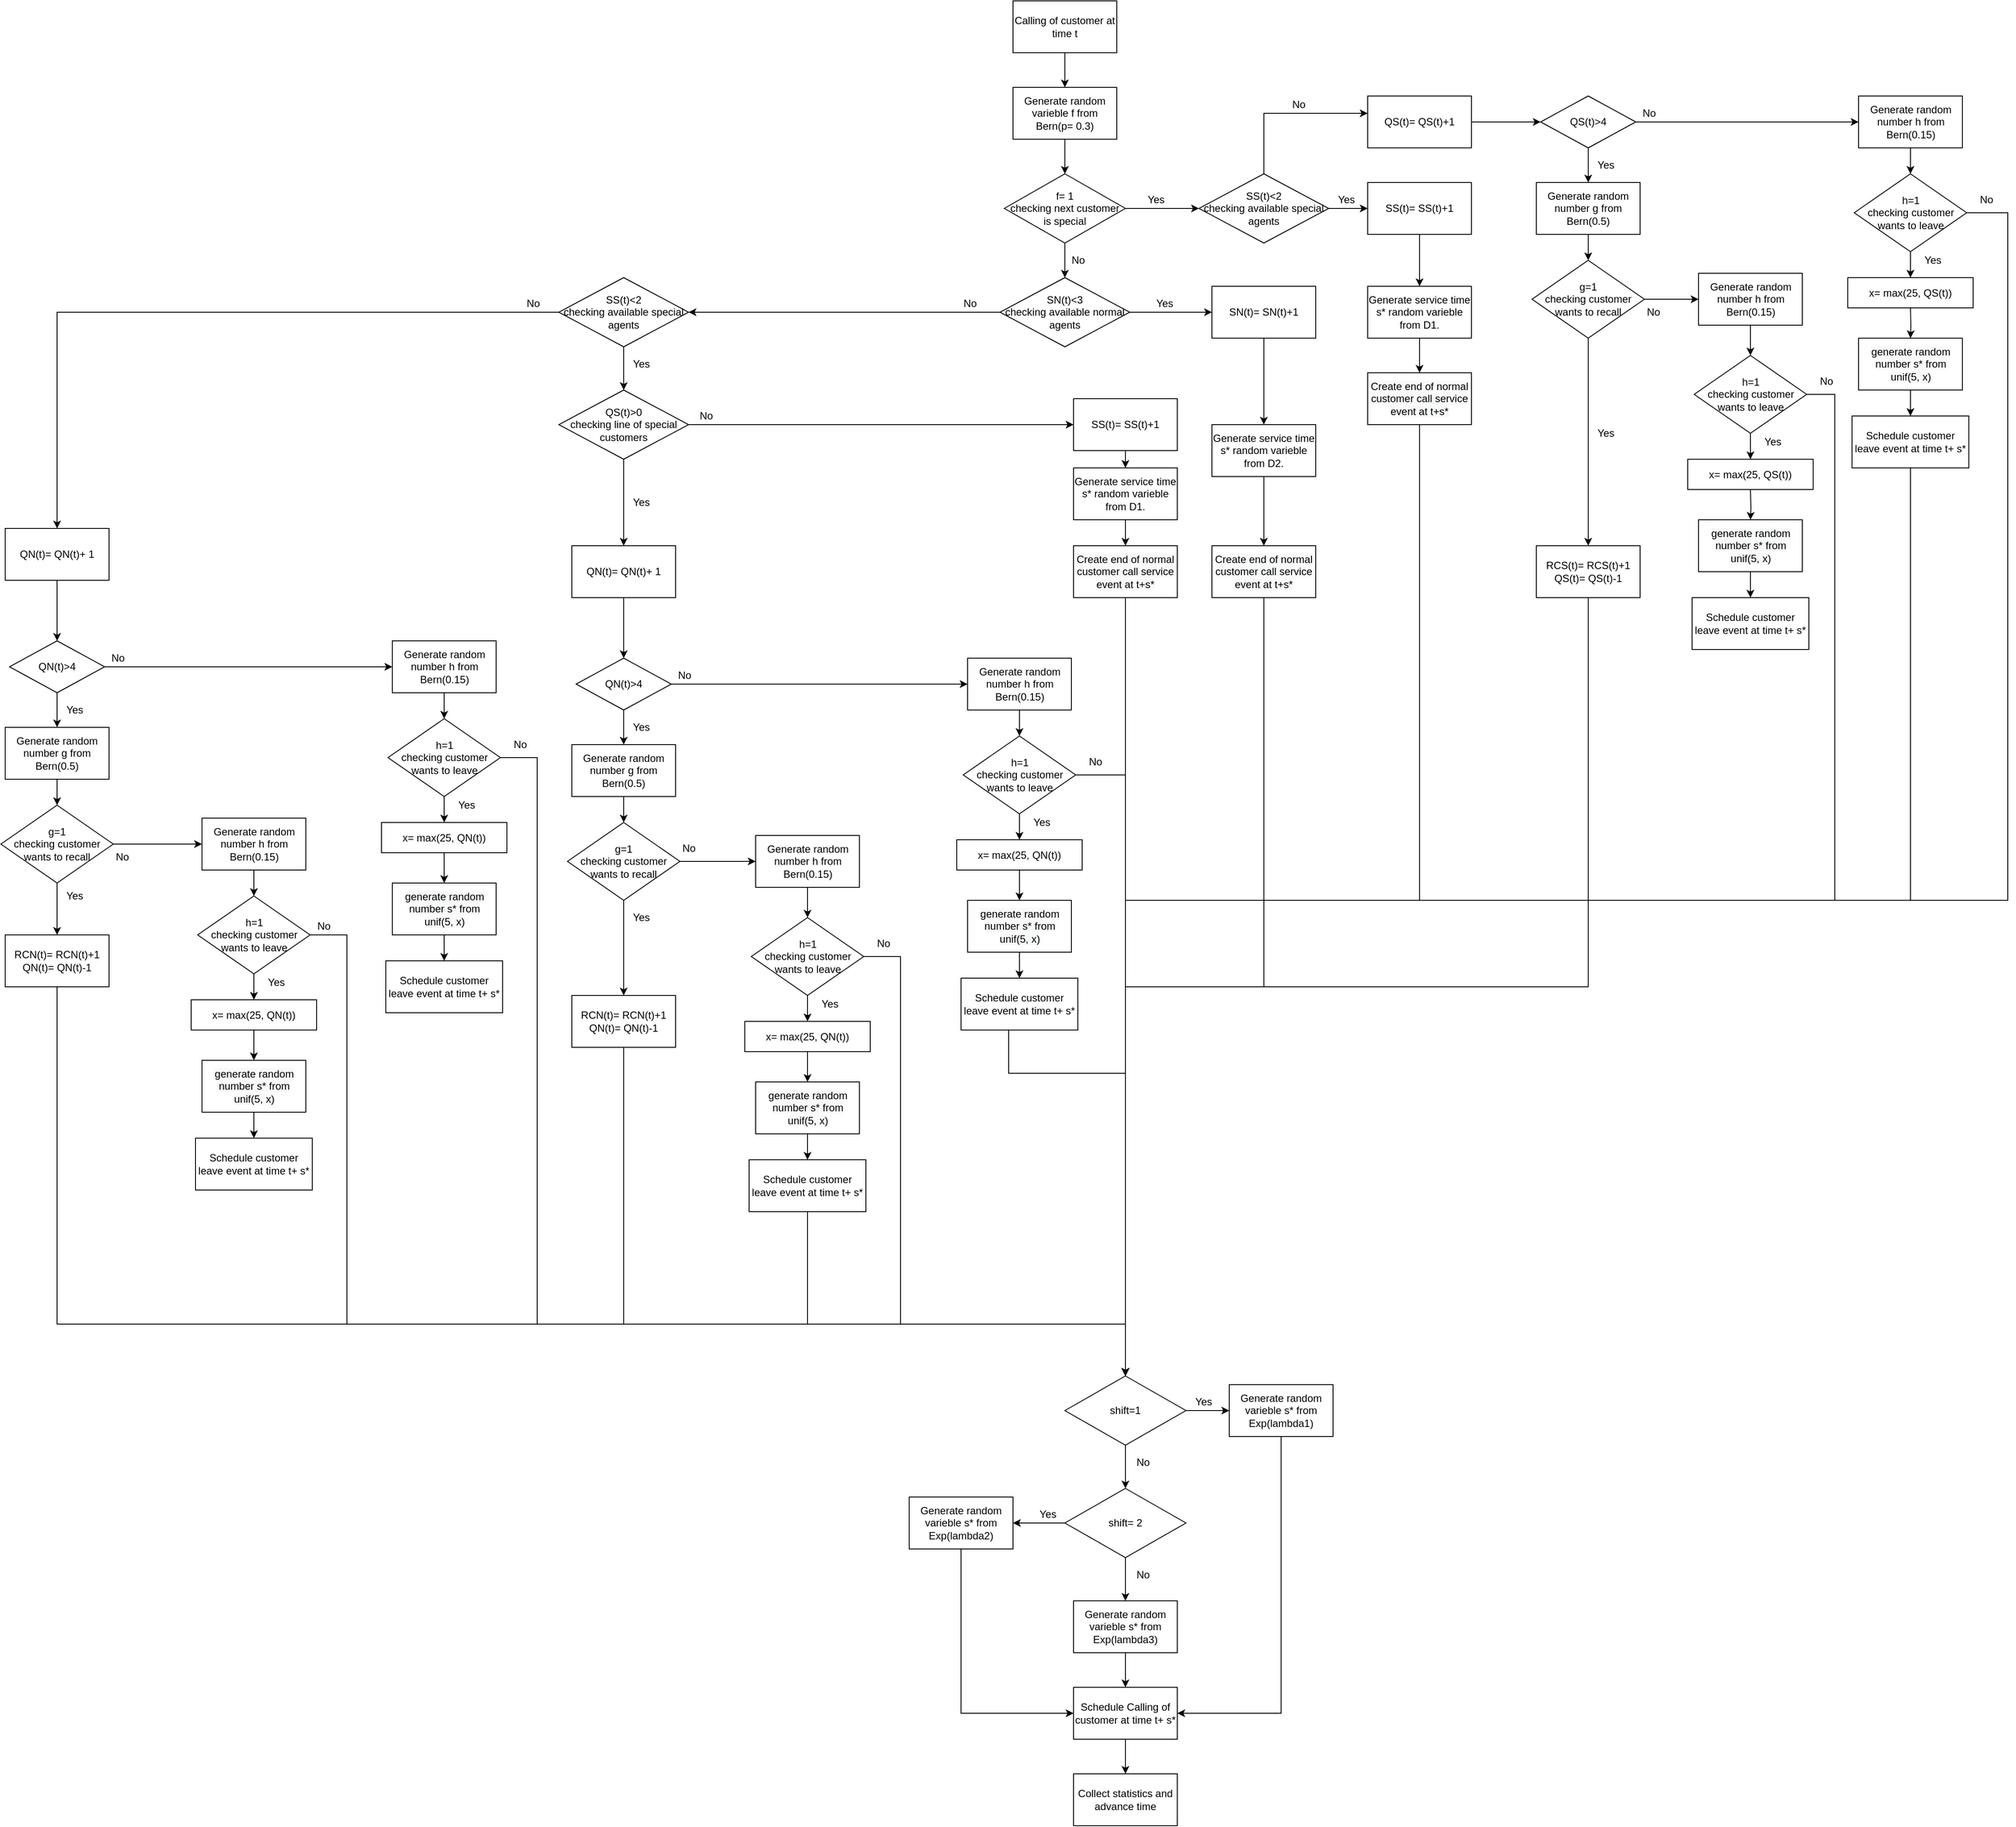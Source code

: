 <mxfile version="17.2.4" type="device" pages="7"><diagram id="Z_2FmgSPKKfdnOOuR66U" name="Customer Call"><mxGraphModel dx="2512" dy="1965" grid="1" gridSize="10" guides="1" tooltips="1" connect="1" arrows="1" fold="1" page="1" pageScale="1" pageWidth="850" pageHeight="1100" math="0" shadow="0"><root><mxCell id="0"/><mxCell id="1" parent="0"/><mxCell id="dXUgx2abX5tvN7-cinXS-3" value="" style="edgeStyle=orthogonalEdgeStyle;rounded=0;orthogonalLoop=1;jettySize=auto;html=1;" parent="1" source="FEVHQH7owqPDw3BtKGVU-1" target="dXUgx2abX5tvN7-cinXS-1" edge="1"><mxGeometry relative="1" as="geometry"/></mxCell><mxCell id="FEVHQH7owqPDw3BtKGVU-1" value="Calling of customer at time t" style="rounded=0;whiteSpace=wrap;html=1;" parent="1" vertex="1"><mxGeometry x="390" y="-1040" width="120" height="60" as="geometry"/></mxCell><mxCell id="dHkVAMc49_-Uv8iEApdx-5" value="" style="edgeStyle=orthogonalEdgeStyle;rounded=0;orthogonalLoop=1;jettySize=auto;html=1;" parent="1" source="FEVHQH7owqPDw3BtKGVU-2" target="dHkVAMc49_-Uv8iEApdx-4" edge="1"><mxGeometry relative="1" as="geometry"/></mxCell><mxCell id="dHkVAMc49_-Uv8iEApdx-8" value="" style="edgeStyle=orthogonalEdgeStyle;rounded=0;orthogonalLoop=1;jettySize=auto;html=1;" parent="1" source="FEVHQH7owqPDw3BtKGVU-2" target="dHkVAMc49_-Uv8iEApdx-7" edge="1"><mxGeometry relative="1" as="geometry"/></mxCell><mxCell id="FEVHQH7owqPDw3BtKGVU-2" value="SN(t)&amp;lt;3&lt;br&gt;checking available normal agents" style="rhombus;whiteSpace=wrap;html=1;rounded=0;" parent="1" vertex="1"><mxGeometry x="375" y="-720" width="150" height="80" as="geometry"/></mxCell><mxCell id="dHkVAMc49_-Uv8iEApdx-28" value="" style="edgeStyle=orthogonalEdgeStyle;rounded=0;orthogonalLoop=1;jettySize=auto;html=1;" parent="1" source="dHkVAMc49_-Uv8iEApdx-4" target="dHkVAMc49_-Uv8iEApdx-27" edge="1"><mxGeometry relative="1" as="geometry"/></mxCell><mxCell id="dHkVAMc49_-Uv8iEApdx-4" value="SN(t)= SN(t)+1" style="whiteSpace=wrap;html=1;rounded=0;" parent="1" vertex="1"><mxGeometry x="620" y="-710" width="120" height="60" as="geometry"/></mxCell><mxCell id="dHkVAMc49_-Uv8iEApdx-6" value="Yes" style="text;html=1;align=center;verticalAlign=middle;resizable=0;points=[];autosize=1;strokeColor=none;fillColor=none;" parent="1" vertex="1"><mxGeometry x="550" y="-700" width="30" height="20" as="geometry"/></mxCell><mxCell id="dHkVAMc49_-Uv8iEApdx-10" value="" style="edgeStyle=orthogonalEdgeStyle;rounded=0;orthogonalLoop=1;jettySize=auto;html=1;" parent="1" source="dHkVAMc49_-Uv8iEApdx-7" target="dHkVAMc49_-Uv8iEApdx-9" edge="1"><mxGeometry relative="1" as="geometry"/></mxCell><mxCell id="6Sc30cdFOkRoYhwYjEVh-48" style="edgeStyle=orthogonalEdgeStyle;rounded=0;orthogonalLoop=1;jettySize=auto;html=1;exitX=0;exitY=0.5;exitDx=0;exitDy=0;entryX=0.5;entryY=0;entryDx=0;entryDy=0;" parent="1" source="dHkVAMc49_-Uv8iEApdx-7" target="6Sc30cdFOkRoYhwYjEVh-20" edge="1"><mxGeometry relative="1" as="geometry"/></mxCell><mxCell id="dHkVAMc49_-Uv8iEApdx-7" value="SS(t)&amp;lt;2&lt;br&gt;checking available special agents" style="rhombus;whiteSpace=wrap;html=1;rounded=0;" parent="1" vertex="1"><mxGeometry x="-135" y="-720" width="150" height="80" as="geometry"/></mxCell><mxCell id="dHkVAMc49_-Uv8iEApdx-14" value="" style="edgeStyle=orthogonalEdgeStyle;rounded=0;orthogonalLoop=1;jettySize=auto;html=1;" parent="1" source="dHkVAMc49_-Uv8iEApdx-9" target="dHkVAMc49_-Uv8iEApdx-13" edge="1"><mxGeometry relative="1" as="geometry"/></mxCell><mxCell id="dHkVAMc49_-Uv8iEApdx-19" value="" style="edgeStyle=orthogonalEdgeStyle;rounded=0;orthogonalLoop=1;jettySize=auto;html=1;" parent="1" source="dHkVAMc49_-Uv8iEApdx-9" target="dHkVAMc49_-Uv8iEApdx-18" edge="1"><mxGeometry relative="1" as="geometry"/></mxCell><mxCell id="dHkVAMc49_-Uv8iEApdx-9" value="QS(t)&amp;gt;0&lt;br&gt;checking line of special customers" style="rhombus;whiteSpace=wrap;html=1;rounded=0;" parent="1" vertex="1"><mxGeometry x="-135" y="-590" width="150" height="80" as="geometry"/></mxCell><mxCell id="dHkVAMc49_-Uv8iEApdx-11" value="No" style="text;html=1;align=center;verticalAlign=middle;resizable=0;points=[];autosize=1;strokeColor=none;fillColor=none;" parent="1" vertex="1"><mxGeometry x="325" y="-700" width="30" height="20" as="geometry"/></mxCell><mxCell id="dHkVAMc49_-Uv8iEApdx-12" value="Yes" style="text;html=1;align=center;verticalAlign=middle;resizable=0;points=[];autosize=1;strokeColor=none;fillColor=none;" parent="1" vertex="1"><mxGeometry x="-55" y="-630" width="30" height="20" as="geometry"/></mxCell><mxCell id="lkKPamv_aMCf8fIgBXP6-2" value="" style="edgeStyle=orthogonalEdgeStyle;rounded=0;orthogonalLoop=1;jettySize=auto;html=1;" parent="1" source="dHkVAMc49_-Uv8iEApdx-13" target="lkKPamv_aMCf8fIgBXP6-1" edge="1"><mxGeometry relative="1" as="geometry"/></mxCell><mxCell id="dHkVAMc49_-Uv8iEApdx-13" value="QN(t)= QN(t)+ 1" style="whiteSpace=wrap;html=1;rounded=0;" parent="1" vertex="1"><mxGeometry x="-120" y="-410" width="120" height="60" as="geometry"/></mxCell><mxCell id="dHkVAMc49_-Uv8iEApdx-15" value="Yes" style="text;html=1;align=center;verticalAlign=middle;resizable=0;points=[];autosize=1;strokeColor=none;fillColor=none;" parent="1" vertex="1"><mxGeometry x="-55" y="-470" width="30" height="20" as="geometry"/></mxCell><mxCell id="dHkVAMc49_-Uv8iEApdx-17" value="No" style="text;html=1;align=center;verticalAlign=middle;resizable=0;points=[];autosize=1;strokeColor=none;fillColor=none;" parent="1" vertex="1"><mxGeometry x="-180" y="-700" width="30" height="20" as="geometry"/></mxCell><mxCell id="dHkVAMc49_-Uv8iEApdx-24" value="" style="edgeStyle=orthogonalEdgeStyle;rounded=0;orthogonalLoop=1;jettySize=auto;html=1;" parent="1" source="dHkVAMc49_-Uv8iEApdx-18" target="dHkVAMc49_-Uv8iEApdx-23" edge="1"><mxGeometry relative="1" as="geometry"/></mxCell><mxCell id="dHkVAMc49_-Uv8iEApdx-18" value="SS(t)= SS(t)+1" style="whiteSpace=wrap;html=1;rounded=0;" parent="1" vertex="1"><mxGeometry x="460" y="-580" width="120" height="60" as="geometry"/></mxCell><mxCell id="dHkVAMc49_-Uv8iEApdx-20" value="No" style="text;html=1;align=center;verticalAlign=middle;resizable=0;points=[];autosize=1;strokeColor=none;fillColor=none;" parent="1" vertex="1"><mxGeometry x="20" y="-570" width="30" height="20" as="geometry"/></mxCell><mxCell id="dHkVAMc49_-Uv8iEApdx-26" value="" style="edgeStyle=orthogonalEdgeStyle;rounded=0;orthogonalLoop=1;jettySize=auto;html=1;" parent="1" source="dHkVAMc49_-Uv8iEApdx-23" target="dHkVAMc49_-Uv8iEApdx-25" edge="1"><mxGeometry relative="1" as="geometry"/></mxCell><mxCell id="dHkVAMc49_-Uv8iEApdx-23" value="Generate service time s* random varieble from D1." style="whiteSpace=wrap;html=1;rounded=0;" parent="1" vertex="1"><mxGeometry x="460" y="-500" width="120" height="60" as="geometry"/></mxCell><mxCell id="lkKPamv_aMCf8fIgBXP6-40" style="edgeStyle=orthogonalEdgeStyle;rounded=0;orthogonalLoop=1;jettySize=auto;html=1;exitX=0.5;exitY=1;exitDx=0;exitDy=0;entryX=0.5;entryY=0;entryDx=0;entryDy=0;" parent="1" source="dHkVAMc49_-Uv8iEApdx-25" target="dHkVAMc49_-Uv8iEApdx-31" edge="1"><mxGeometry relative="1" as="geometry"/></mxCell><mxCell id="dHkVAMc49_-Uv8iEApdx-25" value="&#10;&#10;&lt;span style=&quot;color: rgb(0, 0, 0); font-family: helvetica; font-size: 12px; font-style: normal; font-weight: 400; letter-spacing: normal; text-align: center; text-indent: 0px; text-transform: none; word-spacing: 0px; background-color: rgb(248, 249, 250); display: inline; float: none;&quot;&gt;Create end of normal customer call service event at t+s*&lt;/span&gt;&#10;&#10;" style="whiteSpace=wrap;html=1;rounded=0;" parent="1" vertex="1"><mxGeometry x="460" y="-410" width="120" height="60" as="geometry"/></mxCell><mxCell id="dHkVAMc49_-Uv8iEApdx-30" value="" style="edgeStyle=orthogonalEdgeStyle;rounded=0;orthogonalLoop=1;jettySize=auto;html=1;" parent="1" source="dHkVAMc49_-Uv8iEApdx-27" target="dHkVAMc49_-Uv8iEApdx-29" edge="1"><mxGeometry relative="1" as="geometry"/></mxCell><mxCell id="dHkVAMc49_-Uv8iEApdx-27" value="Generate service time s* random varieble from D2." style="whiteSpace=wrap;html=1;rounded=0;" parent="1" vertex="1"><mxGeometry x="620" y="-550" width="120" height="60" as="geometry"/></mxCell><mxCell id="lkKPamv_aMCf8fIgBXP6-41" style="edgeStyle=orthogonalEdgeStyle;rounded=0;orthogonalLoop=1;jettySize=auto;html=1;exitX=0.5;exitY=1;exitDx=0;exitDy=0;entryX=0.5;entryY=0;entryDx=0;entryDy=0;" parent="1" source="dHkVAMc49_-Uv8iEApdx-29" target="dHkVAMc49_-Uv8iEApdx-31" edge="1"><mxGeometry relative="1" as="geometry"/></mxCell><mxCell id="dHkVAMc49_-Uv8iEApdx-29" value="&#10;&#10;&lt;span style=&quot;color: rgb(0, 0, 0); font-family: helvetica; font-size: 12px; font-style: normal; font-weight: 400; letter-spacing: normal; text-align: center; text-indent: 0px; text-transform: none; word-spacing: 0px; background-color: rgb(248, 249, 250); display: inline; float: none;&quot;&gt;Create end of normal customer call service event at t+s*&lt;/span&gt;&#10;&#10;" style="whiteSpace=wrap;html=1;rounded=0;" parent="1" vertex="1"><mxGeometry x="620" y="-410" width="120" height="60" as="geometry"/></mxCell><mxCell id="dHkVAMc49_-Uv8iEApdx-36" value="" style="edgeStyle=orthogonalEdgeStyle;rounded=0;orthogonalLoop=1;jettySize=auto;html=1;" parent="1" source="dHkVAMc49_-Uv8iEApdx-31" target="dHkVAMc49_-Uv8iEApdx-35" edge="1"><mxGeometry relative="1" as="geometry"/></mxCell><mxCell id="dHkVAMc49_-Uv8iEApdx-56" value="" style="edgeStyle=orthogonalEdgeStyle;rounded=0;orthogonalLoop=1;jettySize=auto;html=1;" parent="1" source="dHkVAMc49_-Uv8iEApdx-31" target="dHkVAMc49_-Uv8iEApdx-55" edge="1"><mxGeometry relative="1" as="geometry"/></mxCell><mxCell id="dHkVAMc49_-Uv8iEApdx-31" value="shift=1" style="rhombus;whiteSpace=wrap;html=1;" parent="1" vertex="1"><mxGeometry x="450" y="550" width="140" height="80" as="geometry"/></mxCell><mxCell id="dHkVAMc49_-Uv8iEApdx-39" value="" style="edgeStyle=orthogonalEdgeStyle;rounded=0;orthogonalLoop=1;jettySize=auto;html=1;" parent="1" source="dHkVAMc49_-Uv8iEApdx-35" target="dHkVAMc49_-Uv8iEApdx-38" edge="1"><mxGeometry relative="1" as="geometry"/></mxCell><mxCell id="dHkVAMc49_-Uv8iEApdx-52" value="" style="edgeStyle=orthogonalEdgeStyle;rounded=0;orthogonalLoop=1;jettySize=auto;html=1;" parent="1" source="dHkVAMc49_-Uv8iEApdx-35" target="dHkVAMc49_-Uv8iEApdx-51" edge="1"><mxGeometry relative="1" as="geometry"/></mxCell><mxCell id="dHkVAMc49_-Uv8iEApdx-35" value="shift= 2" style="rhombus;whiteSpace=wrap;html=1;" parent="1" vertex="1"><mxGeometry x="450" y="680" width="140" height="80" as="geometry"/></mxCell><mxCell id="dHkVAMc49_-Uv8iEApdx-37" value="No" style="text;html=1;align=center;verticalAlign=middle;resizable=0;points=[];autosize=1;strokeColor=none;fillColor=none;" parent="1" vertex="1"><mxGeometry x="525" y="640" width="30" height="20" as="geometry"/></mxCell><mxCell id="ONxF255mFZtUKiQAo17u-1" value="" style="edgeStyle=orthogonalEdgeStyle;rounded=0;orthogonalLoop=1;jettySize=auto;html=1;" parent="1" source="dHkVAMc49_-Uv8iEApdx-38" target="dHkVAMc49_-Uv8iEApdx-48" edge="1"><mxGeometry relative="1" as="geometry"/></mxCell><mxCell id="dHkVAMc49_-Uv8iEApdx-38" value="Generate random varieble s* from Exp(lambda3)" style="whiteSpace=wrap;html=1;" parent="1" vertex="1"><mxGeometry x="460" y="810" width="120" height="60" as="geometry"/></mxCell><mxCell id="dHkVAMc49_-Uv8iEApdx-40" value="No" style="text;html=1;align=center;verticalAlign=middle;resizable=0;points=[];autosize=1;strokeColor=none;fillColor=none;" parent="1" vertex="1"><mxGeometry x="525" y="770" width="30" height="20" as="geometry"/></mxCell><mxCell id="DweDWhlfpDFmK_gv6cRJ-2" style="edgeStyle=orthogonalEdgeStyle;rounded=0;orthogonalLoop=1;jettySize=auto;html=1;exitX=0.5;exitY=1;exitDx=0;exitDy=0;entryX=0.5;entryY=0;entryDx=0;entryDy=0;" parent="1" source="dHkVAMc49_-Uv8iEApdx-48" target="DweDWhlfpDFmK_gv6cRJ-1" edge="1"><mxGeometry relative="1" as="geometry"/></mxCell><mxCell id="dHkVAMc49_-Uv8iEApdx-48" value="Schedule Calling of customer at time t+ s*" style="whiteSpace=wrap;html=1;" parent="1" vertex="1"><mxGeometry x="460" y="910" width="120" height="60" as="geometry"/></mxCell><mxCell id="ONxF255mFZtUKiQAo17u-3" style="edgeStyle=orthogonalEdgeStyle;rounded=0;orthogonalLoop=1;jettySize=auto;html=1;exitX=0.5;exitY=1;exitDx=0;exitDy=0;entryX=0;entryY=0.5;entryDx=0;entryDy=0;" parent="1" source="dHkVAMc49_-Uv8iEApdx-51" target="dHkVAMc49_-Uv8iEApdx-48" edge="1"><mxGeometry relative="1" as="geometry"/></mxCell><mxCell id="dHkVAMc49_-Uv8iEApdx-51" value="Generate random varieble s* from Exp(lambda2)" style="whiteSpace=wrap;html=1;" parent="1" vertex="1"><mxGeometry x="270" y="690" width="120" height="60" as="geometry"/></mxCell><mxCell id="dHkVAMc49_-Uv8iEApdx-53" value="Yes" style="text;html=1;align=center;verticalAlign=middle;resizable=0;points=[];autosize=1;strokeColor=none;fillColor=none;" parent="1" vertex="1"><mxGeometry x="415" y="700" width="30" height="20" as="geometry"/></mxCell><mxCell id="ONxF255mFZtUKiQAo17u-2" style="edgeStyle=orthogonalEdgeStyle;rounded=0;orthogonalLoop=1;jettySize=auto;html=1;exitX=0.5;exitY=1;exitDx=0;exitDy=0;entryX=1;entryY=0.5;entryDx=0;entryDy=0;" parent="1" source="dHkVAMc49_-Uv8iEApdx-55" target="dHkVAMc49_-Uv8iEApdx-48" edge="1"><mxGeometry relative="1" as="geometry"/></mxCell><mxCell id="dHkVAMc49_-Uv8iEApdx-55" value="Generate random varieble s* from Exp(lambda1)" style="whiteSpace=wrap;html=1;" parent="1" vertex="1"><mxGeometry x="640" y="560" width="120" height="60" as="geometry"/></mxCell><mxCell id="lkKPamv_aMCf8fIgBXP6-5" value="" style="edgeStyle=orthogonalEdgeStyle;rounded=0;orthogonalLoop=1;jettySize=auto;html=1;" parent="1" source="lkKPamv_aMCf8fIgBXP6-1" target="lkKPamv_aMCf8fIgBXP6-4" edge="1"><mxGeometry relative="1" as="geometry"/></mxCell><mxCell id="ONxF255mFZtUKiQAo17u-5" style="edgeStyle=orthogonalEdgeStyle;rounded=0;orthogonalLoop=1;jettySize=auto;html=1;exitX=1;exitY=0.5;exitDx=0;exitDy=0;entryX=0;entryY=0.5;entryDx=0;entryDy=0;" parent="1" source="lkKPamv_aMCf8fIgBXP6-1" target="lkKPamv_aMCf8fIgBXP6-17" edge="1"><mxGeometry relative="1" as="geometry"/></mxCell><mxCell id="lkKPamv_aMCf8fIgBXP6-1" value="QN(t)&amp;gt;4" style="rhombus;whiteSpace=wrap;html=1;rounded=0;" parent="1" vertex="1"><mxGeometry x="-115" y="-280" width="110" height="60" as="geometry"/></mxCell><mxCell id="lkKPamv_aMCf8fIgBXP6-7" value="" style="edgeStyle=orthogonalEdgeStyle;rounded=0;orthogonalLoop=1;jettySize=auto;html=1;" parent="1" source="lkKPamv_aMCf8fIgBXP6-4" target="lkKPamv_aMCf8fIgBXP6-6" edge="1"><mxGeometry relative="1" as="geometry"/></mxCell><mxCell id="lkKPamv_aMCf8fIgBXP6-4" value="Generate random number g from Bern(0.5)" style="whiteSpace=wrap;html=1;rounded=0;" parent="1" vertex="1"><mxGeometry x="-120" y="-180" width="120" height="60" as="geometry"/></mxCell><mxCell id="lkKPamv_aMCf8fIgBXP6-10" value="" style="edgeStyle=orthogonalEdgeStyle;rounded=0;orthogonalLoop=1;jettySize=auto;html=1;" parent="1" source="lkKPamv_aMCf8fIgBXP6-6" target="lkKPamv_aMCf8fIgBXP6-9" edge="1"><mxGeometry relative="1" as="geometry"/></mxCell><mxCell id="6Sc30cdFOkRoYhwYjEVh-60" style="edgeStyle=orthogonalEdgeStyle;rounded=0;orthogonalLoop=1;jettySize=auto;html=1;exitX=1;exitY=0.5;exitDx=0;exitDy=0;entryX=0;entryY=0.5;entryDx=0;entryDy=0;" parent="1" source="lkKPamv_aMCf8fIgBXP6-6" target="6Sc30cdFOkRoYhwYjEVh-50" edge="1"><mxGeometry relative="1" as="geometry"/></mxCell><mxCell id="lkKPamv_aMCf8fIgBXP6-6" value="g=1&lt;br&gt;checking customer wants to recall" style="rhombus;whiteSpace=wrap;html=1;rounded=0;" parent="1" vertex="1"><mxGeometry x="-125" y="-90" width="130" height="90" as="geometry"/></mxCell><mxCell id="lkKPamv_aMCf8fIgBXP6-11" style="edgeStyle=orthogonalEdgeStyle;rounded=0;orthogonalLoop=1;jettySize=auto;html=1;exitX=0.5;exitY=1;exitDx=0;exitDy=0;entryX=0.5;entryY=0;entryDx=0;entryDy=0;" parent="1" source="lkKPamv_aMCf8fIgBXP6-9" target="dHkVAMc49_-Uv8iEApdx-31" edge="1"><mxGeometry relative="1" as="geometry"><Array as="points"><mxPoint x="-60" y="490"/><mxPoint x="520" y="490"/></Array></mxGeometry></mxCell><mxCell id="lkKPamv_aMCf8fIgBXP6-9" value="RCN(t)= RCN(t)+1&lt;br&gt;QN(t)= QN(t)-1" style="whiteSpace=wrap;html=1;rounded=0;" parent="1" vertex="1"><mxGeometry x="-120" y="110" width="120" height="60" as="geometry"/></mxCell><mxCell id="lkKPamv_aMCf8fIgBXP6-12" value="Yes" style="text;html=1;align=center;verticalAlign=middle;resizable=0;points=[];autosize=1;strokeColor=none;fillColor=none;" parent="1" vertex="1"><mxGeometry x="595" y="570" width="30" height="20" as="geometry"/></mxCell><mxCell id="lkKPamv_aMCf8fIgBXP6-14" value="Yes" style="text;html=1;align=center;verticalAlign=middle;resizable=0;points=[];autosize=1;strokeColor=none;fillColor=none;" parent="1" vertex="1"><mxGeometry x="-55" y="-210" width="30" height="20" as="geometry"/></mxCell><mxCell id="lkKPamv_aMCf8fIgBXP6-16" value="Yes" style="text;html=1;align=center;verticalAlign=middle;resizable=0;points=[];autosize=1;strokeColor=none;fillColor=none;" parent="1" vertex="1"><mxGeometry x="-55" y="10" width="30" height="20" as="geometry"/></mxCell><mxCell id="lkKPamv_aMCf8fIgBXP6-20" value="" style="edgeStyle=orthogonalEdgeStyle;rounded=0;orthogonalLoop=1;jettySize=auto;html=1;" parent="1" source="lkKPamv_aMCf8fIgBXP6-17" target="lkKPamv_aMCf8fIgBXP6-19" edge="1"><mxGeometry relative="1" as="geometry"/></mxCell><mxCell id="lkKPamv_aMCf8fIgBXP6-17" value="Generate random number h from Bern(0.15)" style="whiteSpace=wrap;html=1;rounded=0;" parent="1" vertex="1"><mxGeometry x="337.5" y="-280" width="120" height="60" as="geometry"/></mxCell><mxCell id="lkKPamv_aMCf8fIgBXP6-26" value="" style="edgeStyle=orthogonalEdgeStyle;rounded=0;orthogonalLoop=1;jettySize=auto;html=1;" parent="1" source="lkKPamv_aMCf8fIgBXP6-19" target="lkKPamv_aMCf8fIgBXP6-25" edge="1"><mxGeometry relative="1" as="geometry"/></mxCell><mxCell id="lkKPamv_aMCf8fIgBXP6-34" style="edgeStyle=orthogonalEdgeStyle;rounded=0;orthogonalLoop=1;jettySize=auto;html=1;exitX=1;exitY=0.5;exitDx=0;exitDy=0;entryX=0.5;entryY=0;entryDx=0;entryDy=0;" parent="1" source="lkKPamv_aMCf8fIgBXP6-19" target="dHkVAMc49_-Uv8iEApdx-31" edge="1"><mxGeometry relative="1" as="geometry"/></mxCell><mxCell id="lkKPamv_aMCf8fIgBXP6-19" value="h=1&lt;br&gt;checking customer wants to leave" style="rhombus;whiteSpace=wrap;html=1;rounded=0;" parent="1" vertex="1"><mxGeometry x="332.5" y="-190" width="130" height="90" as="geometry"/></mxCell><mxCell id="lkKPamv_aMCf8fIgBXP6-30" value="" style="edgeStyle=orthogonalEdgeStyle;rounded=0;orthogonalLoop=1;jettySize=auto;html=1;" parent="1" source="lkKPamv_aMCf8fIgBXP6-25" target="lkKPamv_aMCf8fIgBXP6-29" edge="1"><mxGeometry relative="1" as="geometry"/></mxCell><mxCell id="lkKPamv_aMCf8fIgBXP6-25" value="x= max(25, QN(t))" style="whiteSpace=wrap;html=1;rounded=0;" parent="1" vertex="1"><mxGeometry x="325" y="-70" width="145" height="35" as="geometry"/></mxCell><mxCell id="lkKPamv_aMCf8fIgBXP6-32" value="" style="edgeStyle=orthogonalEdgeStyle;rounded=0;orthogonalLoop=1;jettySize=auto;html=1;" parent="1" source="lkKPamv_aMCf8fIgBXP6-29" target="lkKPamv_aMCf8fIgBXP6-31" edge="1"><mxGeometry relative="1" as="geometry"/></mxCell><mxCell id="lkKPamv_aMCf8fIgBXP6-29" value="&#10;&#10;&lt;span style=&quot;color: rgb(0, 0, 0); font-family: helvetica; font-size: 12px; font-style: normal; font-weight: 400; letter-spacing: normal; text-align: center; text-indent: 0px; text-transform: none; word-spacing: 0px; background-color: rgb(248, 249, 250); display: inline; float: none;&quot;&gt;generate random number s* from unif(5, x)&lt;/span&gt;&#10;&#10;" style="rounded=0;whiteSpace=wrap;html=1;" parent="1" vertex="1"><mxGeometry x="337.5" width="120" height="60" as="geometry"/></mxCell><mxCell id="lkKPamv_aMCf8fIgBXP6-33" style="edgeStyle=orthogonalEdgeStyle;rounded=0;orthogonalLoop=1;jettySize=auto;html=1;exitX=0.5;exitY=1;exitDx=0;exitDy=0;entryX=0.5;entryY=0;entryDx=0;entryDy=0;" parent="1" source="lkKPamv_aMCf8fIgBXP6-31" target="dHkVAMc49_-Uv8iEApdx-31" edge="1"><mxGeometry relative="1" as="geometry"><Array as="points"><mxPoint x="385" y="200"/><mxPoint x="520" y="200"/></Array></mxGeometry></mxCell><mxCell id="lkKPamv_aMCf8fIgBXP6-31" value="Schedule customer leave event at time t+ s*" style="whiteSpace=wrap;html=1;rounded=0;" parent="1" vertex="1"><mxGeometry x="330" y="90" width="135" height="60" as="geometry"/></mxCell><mxCell id="lkKPamv_aMCf8fIgBXP6-35" value="No" style="text;html=1;align=center;verticalAlign=middle;resizable=0;points=[];autosize=1;strokeColor=none;fillColor=none;" parent="1" vertex="1"><mxGeometry x="470" y="-170" width="30" height="20" as="geometry"/></mxCell><mxCell id="lkKPamv_aMCf8fIgBXP6-36" value="Yes" style="text;html=1;align=center;verticalAlign=middle;resizable=0;points=[];autosize=1;strokeColor=none;fillColor=none;" parent="1" vertex="1"><mxGeometry x="407.5" y="-100" width="30" height="20" as="geometry"/></mxCell><mxCell id="DweDWhlfpDFmK_gv6cRJ-1" value="Collect statistics and advance time" style="rounded=0;whiteSpace=wrap;html=1;" parent="1" vertex="1"><mxGeometry x="460" y="1010" width="120" height="60" as="geometry"/></mxCell><mxCell id="dXUgx2abX5tvN7-cinXS-4" value="" style="edgeStyle=orthogonalEdgeStyle;rounded=0;orthogonalLoop=1;jettySize=auto;html=1;" parent="1" source="dXUgx2abX5tvN7-cinXS-1" target="dXUgx2abX5tvN7-cinXS-2" edge="1"><mxGeometry relative="1" as="geometry"/></mxCell><mxCell id="dXUgx2abX5tvN7-cinXS-1" value="Generate random varieble f from Bern(p= 0.3)" style="whiteSpace=wrap;html=1;" parent="1" vertex="1"><mxGeometry x="390" y="-940" width="120" height="60" as="geometry"/></mxCell><mxCell id="dXUgx2abX5tvN7-cinXS-5" value="" style="edgeStyle=orthogonalEdgeStyle;rounded=0;orthogonalLoop=1;jettySize=auto;html=1;" parent="1" source="dXUgx2abX5tvN7-cinXS-2" target="FEVHQH7owqPDw3BtKGVU-2" edge="1"><mxGeometry relative="1" as="geometry"/></mxCell><mxCell id="ONxF255mFZtUKiQAo17u-9" value="" style="edgeStyle=orthogonalEdgeStyle;rounded=0;orthogonalLoop=1;jettySize=auto;html=1;" parent="1" source="dXUgx2abX5tvN7-cinXS-2" target="ONxF255mFZtUKiQAo17u-8" edge="1"><mxGeometry relative="1" as="geometry"/></mxCell><mxCell id="dXUgx2abX5tvN7-cinXS-2" value="f= 1&lt;br&gt;checking next customer is special" style="rhombus;whiteSpace=wrap;html=1;" parent="1" vertex="1"><mxGeometry x="380" y="-840" width="140" height="80" as="geometry"/></mxCell><mxCell id="dXUgx2abX5tvN7-cinXS-6" value="No" style="text;html=1;align=center;verticalAlign=middle;resizable=0;points=[];autosize=1;strokeColor=none;fillColor=none;" parent="1" vertex="1"><mxGeometry x="450" y="-750" width="30" height="20" as="geometry"/></mxCell><mxCell id="ONxF255mFZtUKiQAo17u-6" value="No" style="text;html=1;align=center;verticalAlign=middle;resizable=0;points=[];autosize=1;strokeColor=none;fillColor=none;" parent="1" vertex="1"><mxGeometry x="-5" y="-270" width="30" height="20" as="geometry"/></mxCell><mxCell id="ONxF255mFZtUKiQAo17u-14" value="" style="edgeStyle=orthogonalEdgeStyle;rounded=0;orthogonalLoop=1;jettySize=auto;html=1;" parent="1" source="ONxF255mFZtUKiQAo17u-8" target="ONxF255mFZtUKiQAo17u-11" edge="1"><mxGeometry relative="1" as="geometry"/></mxCell><mxCell id="ONxF255mFZtUKiQAo17u-20" value="" style="edgeStyle=orthogonalEdgeStyle;rounded=0;orthogonalLoop=1;jettySize=auto;html=1;" parent="1" source="ONxF255mFZtUKiQAo17u-8" target="ONxF255mFZtUKiQAo17u-19" edge="1"><mxGeometry relative="1" as="geometry"><Array as="points"><mxPoint x="680" y="-910"/></Array></mxGeometry></mxCell><mxCell id="ONxF255mFZtUKiQAo17u-8" value="SS(t)&amp;lt;2&lt;br&gt;checking available special agents" style="rhombus;whiteSpace=wrap;html=1;rounded=0;" parent="1" vertex="1"><mxGeometry x="605" y="-840" width="150" height="80" as="geometry"/></mxCell><mxCell id="ONxF255mFZtUKiQAo17u-10" value="Yes" style="text;html=1;align=center;verticalAlign=middle;resizable=0;points=[];autosize=1;strokeColor=none;fillColor=none;" parent="1" vertex="1"><mxGeometry x="540" y="-820" width="30" height="20" as="geometry"/></mxCell><mxCell id="ONxF255mFZtUKiQAo17u-15" value="" style="edgeStyle=orthogonalEdgeStyle;rounded=0;orthogonalLoop=1;jettySize=auto;html=1;" parent="1" source="ONxF255mFZtUKiQAo17u-11" target="ONxF255mFZtUKiQAo17u-12" edge="1"><mxGeometry relative="1" as="geometry"/></mxCell><mxCell id="ONxF255mFZtUKiQAo17u-11" value="SS(t)= SS(t)+1" style="whiteSpace=wrap;html=1;rounded=0;" parent="1" vertex="1"><mxGeometry x="800" y="-830" width="120" height="60" as="geometry"/></mxCell><mxCell id="ONxF255mFZtUKiQAo17u-17" value="" style="edgeStyle=orthogonalEdgeStyle;rounded=0;orthogonalLoop=1;jettySize=auto;html=1;" parent="1" source="ONxF255mFZtUKiQAo17u-12" target="ONxF255mFZtUKiQAo17u-13" edge="1"><mxGeometry relative="1" as="geometry"/></mxCell><mxCell id="ONxF255mFZtUKiQAo17u-12" value="Generate service time s* random varieble from D1." style="whiteSpace=wrap;html=1;rounded=0;" parent="1" vertex="1"><mxGeometry x="800" y="-710" width="120" height="60" as="geometry"/></mxCell><mxCell id="ONxF255mFZtUKiQAo17u-49" style="edgeStyle=orthogonalEdgeStyle;rounded=0;orthogonalLoop=1;jettySize=auto;html=1;exitX=0.5;exitY=1;exitDx=0;exitDy=0;entryX=0.5;entryY=0;entryDx=0;entryDy=0;" parent="1" source="ONxF255mFZtUKiQAo17u-13" target="dHkVAMc49_-Uv8iEApdx-31" edge="1"><mxGeometry relative="1" as="geometry"><Array as="points"><mxPoint x="860"/><mxPoint x="520"/></Array></mxGeometry></mxCell><mxCell id="ONxF255mFZtUKiQAo17u-13" value="&#10;&#10;&lt;span style=&quot;color: rgb(0, 0, 0); font-family: helvetica; font-size: 12px; font-style: normal; font-weight: 400; letter-spacing: normal; text-align: center; text-indent: 0px; text-transform: none; word-spacing: 0px; background-color: rgb(248, 249, 250); display: inline; float: none;&quot;&gt;Create end of normal customer call service event at t+s*&lt;/span&gt;&#10;&#10;" style="whiteSpace=wrap;html=1;rounded=0;" parent="1" vertex="1"><mxGeometry x="800" y="-610" width="120" height="60" as="geometry"/></mxCell><mxCell id="ONxF255mFZtUKiQAo17u-18" value="Yes" style="text;html=1;align=center;verticalAlign=middle;resizable=0;points=[];autosize=1;strokeColor=none;fillColor=none;" parent="1" vertex="1"><mxGeometry x="760" y="-820" width="30" height="20" as="geometry"/></mxCell><mxCell id="ONxF255mFZtUKiQAo17u-45" value="" style="edgeStyle=orthogonalEdgeStyle;rounded=0;orthogonalLoop=1;jettySize=auto;html=1;" parent="1" source="ONxF255mFZtUKiQAo17u-19" target="ONxF255mFZtUKiQAo17u-23" edge="1"><mxGeometry relative="1" as="geometry"/></mxCell><mxCell id="ONxF255mFZtUKiQAo17u-19" value="QS(t)= QS(t)+1" style="whiteSpace=wrap;html=1;rounded=0;" parent="1" vertex="1"><mxGeometry x="800" y="-930" width="120" height="60" as="geometry"/></mxCell><mxCell id="ONxF255mFZtUKiQAo17u-21" value="" style="edgeStyle=orthogonalEdgeStyle;rounded=0;orthogonalLoop=1;jettySize=auto;html=1;" parent="1" source="ONxF255mFZtUKiQAo17u-23" target="ONxF255mFZtUKiQAo17u-25" edge="1"><mxGeometry relative="1" as="geometry"/></mxCell><mxCell id="ONxF255mFZtUKiQAo17u-22" style="edgeStyle=orthogonalEdgeStyle;rounded=0;orthogonalLoop=1;jettySize=auto;html=1;exitX=1;exitY=0.5;exitDx=0;exitDy=0;entryX=0;entryY=0.5;entryDx=0;entryDy=0;" parent="1" source="ONxF255mFZtUKiQAo17u-23" target="ONxF255mFZtUKiQAo17u-33" edge="1"><mxGeometry relative="1" as="geometry"/></mxCell><mxCell id="ONxF255mFZtUKiQAo17u-23" value="QS(t)&amp;gt;4" style="rhombus;whiteSpace=wrap;html=1;rounded=0;" parent="1" vertex="1"><mxGeometry x="1000" y="-930" width="110" height="60" as="geometry"/></mxCell><mxCell id="ONxF255mFZtUKiQAo17u-24" value="" style="edgeStyle=orthogonalEdgeStyle;rounded=0;orthogonalLoop=1;jettySize=auto;html=1;" parent="1" source="ONxF255mFZtUKiQAo17u-25" target="ONxF255mFZtUKiQAo17u-28" edge="1"><mxGeometry relative="1" as="geometry"/></mxCell><mxCell id="ONxF255mFZtUKiQAo17u-25" value="Generate random number g from Bern(0.5)" style="whiteSpace=wrap;html=1;rounded=0;" parent="1" vertex="1"><mxGeometry x="995" y="-830" width="120" height="60" as="geometry"/></mxCell><mxCell id="ONxF255mFZtUKiQAo17u-26" value="" style="edgeStyle=orthogonalEdgeStyle;rounded=0;orthogonalLoop=1;jettySize=auto;html=1;" parent="1" source="ONxF255mFZtUKiQAo17u-28" target="ONxF255mFZtUKiQAo17u-29" edge="1"><mxGeometry relative="1" as="geometry"/></mxCell><mxCell id="6Sc30cdFOkRoYhwYjEVh-14" style="edgeStyle=orthogonalEdgeStyle;rounded=0;orthogonalLoop=1;jettySize=auto;html=1;exitX=1;exitY=0.5;exitDx=0;exitDy=0;entryX=0;entryY=0.5;entryDx=0;entryDy=0;" parent="1" source="ONxF255mFZtUKiQAo17u-28" target="6Sc30cdFOkRoYhwYjEVh-4" edge="1"><mxGeometry relative="1" as="geometry"/></mxCell><mxCell id="ONxF255mFZtUKiQAo17u-28" value="g=1&lt;br&gt;checking customer wants to recall" style="rhombus;whiteSpace=wrap;html=1;rounded=0;" parent="1" vertex="1"><mxGeometry x="990" y="-740" width="130" height="90" as="geometry"/></mxCell><mxCell id="ONxF255mFZtUKiQAo17u-46" style="edgeStyle=orthogonalEdgeStyle;rounded=0;orthogonalLoop=1;jettySize=auto;html=1;exitX=0.5;exitY=1;exitDx=0;exitDy=0;entryX=0.5;entryY=0;entryDx=0;entryDy=0;" parent="1" source="ONxF255mFZtUKiQAo17u-29" target="dHkVAMc49_-Uv8iEApdx-31" edge="1"><mxGeometry relative="1" as="geometry"/></mxCell><mxCell id="ONxF255mFZtUKiQAo17u-29" value="RCS(t)= RCS(t)+1&lt;br&gt;QS(t)= QS(t)-1" style="whiteSpace=wrap;html=1;rounded=0;" parent="1" vertex="1"><mxGeometry x="995" y="-410" width="120" height="60" as="geometry"/></mxCell><mxCell id="ONxF255mFZtUKiQAo17u-30" value="Yes" style="text;html=1;align=center;verticalAlign=middle;resizable=0;points=[];autosize=1;strokeColor=none;fillColor=none;" parent="1" vertex="1"><mxGeometry x="1060" y="-860" width="30" height="20" as="geometry"/></mxCell><mxCell id="ONxF255mFZtUKiQAo17u-31" value="Yes" style="text;html=1;align=center;verticalAlign=middle;resizable=0;points=[];autosize=1;strokeColor=none;fillColor=none;" parent="1" vertex="1"><mxGeometry x="1060" y="-550" width="30" height="20" as="geometry"/></mxCell><mxCell id="ONxF255mFZtUKiQAo17u-32" value="" style="edgeStyle=orthogonalEdgeStyle;rounded=0;orthogonalLoop=1;jettySize=auto;html=1;" parent="1" source="ONxF255mFZtUKiQAo17u-33" target="ONxF255mFZtUKiQAo17u-35" edge="1"><mxGeometry relative="1" as="geometry"/></mxCell><mxCell id="ONxF255mFZtUKiQAo17u-33" value="Generate random number h from Bern(0.15)" style="whiteSpace=wrap;html=1;rounded=0;" parent="1" vertex="1"><mxGeometry x="1367.5" y="-930" width="120" height="60" as="geometry"/></mxCell><mxCell id="ONxF255mFZtUKiQAo17u-34" value="" style="edgeStyle=orthogonalEdgeStyle;rounded=0;orthogonalLoop=1;jettySize=auto;html=1;" parent="1" source="ONxF255mFZtUKiQAo17u-35" edge="1"><mxGeometry relative="1" as="geometry"><mxPoint x="1427.5" y="-720.0" as="targetPoint"/></mxGeometry></mxCell><mxCell id="6Sc30cdFOkRoYhwYjEVh-17" style="edgeStyle=orthogonalEdgeStyle;rounded=0;orthogonalLoop=1;jettySize=auto;html=1;exitX=1;exitY=0.5;exitDx=0;exitDy=0;entryX=0.5;entryY=0;entryDx=0;entryDy=0;" parent="1" source="ONxF255mFZtUKiQAo17u-35" target="dHkVAMc49_-Uv8iEApdx-31" edge="1"><mxGeometry relative="1" as="geometry"><Array as="points"><mxPoint x="1540" y="-795"/><mxPoint x="1540"/><mxPoint x="520"/></Array></mxGeometry></mxCell><mxCell id="ONxF255mFZtUKiQAo17u-35" value="h=1&lt;br&gt;checking customer wants to leave" style="rhombus;whiteSpace=wrap;html=1;rounded=0;" parent="1" vertex="1"><mxGeometry x="1362.5" y="-840" width="130" height="90" as="geometry"/></mxCell><mxCell id="ONxF255mFZtUKiQAo17u-36" value="" style="edgeStyle=orthogonalEdgeStyle;rounded=0;orthogonalLoop=1;jettySize=auto;html=1;" parent="1" target="ONxF255mFZtUKiQAo17u-39" edge="1"><mxGeometry relative="1" as="geometry"><mxPoint x="1427.5" y="-685" as="sourcePoint"/></mxGeometry></mxCell><mxCell id="ONxF255mFZtUKiQAo17u-37" value="x= max(25, QS(t))" style="whiteSpace=wrap;html=1;rounded=0;" parent="1" vertex="1"><mxGeometry x="1355" y="-720" width="145" height="35" as="geometry"/></mxCell><mxCell id="ONxF255mFZtUKiQAo17u-38" value="" style="edgeStyle=orthogonalEdgeStyle;rounded=0;orthogonalLoop=1;jettySize=auto;html=1;" parent="1" source="ONxF255mFZtUKiQAo17u-39" target="ONxF255mFZtUKiQAo17u-40" edge="1"><mxGeometry relative="1" as="geometry"/></mxCell><mxCell id="ONxF255mFZtUKiQAo17u-39" value="&#10;&#10;&lt;span style=&quot;color: rgb(0, 0, 0); font-family: helvetica; font-size: 12px; font-style: normal; font-weight: 400; letter-spacing: normal; text-align: center; text-indent: 0px; text-transform: none; word-spacing: 0px; background-color: rgb(248, 249, 250); display: inline; float: none;&quot;&gt;generate random number s* from unif(5, x)&lt;/span&gt;&#10;&#10;" style="rounded=0;whiteSpace=wrap;html=1;" parent="1" vertex="1"><mxGeometry x="1367.5" y="-650" width="120" height="60" as="geometry"/></mxCell><mxCell id="ONxF255mFZtUKiQAo17u-47" style="edgeStyle=orthogonalEdgeStyle;rounded=0;orthogonalLoop=1;jettySize=auto;html=1;exitX=0.5;exitY=1;exitDx=0;exitDy=0;entryX=0.5;entryY=0;entryDx=0;entryDy=0;" parent="1" source="ONxF255mFZtUKiQAo17u-40" target="dHkVAMc49_-Uv8iEApdx-31" edge="1"><mxGeometry relative="1" as="geometry"><Array as="points"><mxPoint x="1428"/><mxPoint x="520"/></Array></mxGeometry></mxCell><mxCell id="ONxF255mFZtUKiQAo17u-40" value="Schedule customer leave event at time t+ s*" style="whiteSpace=wrap;html=1;rounded=0;" parent="1" vertex="1"><mxGeometry x="1360" y="-560" width="135" height="60" as="geometry"/></mxCell><mxCell id="ONxF255mFZtUKiQAo17u-41" value="No" style="text;html=1;align=center;verticalAlign=middle;resizable=0;points=[];autosize=1;strokeColor=none;fillColor=none;" parent="1" vertex="1"><mxGeometry x="1500" y="-820" width="30" height="20" as="geometry"/></mxCell><mxCell id="ONxF255mFZtUKiQAo17u-42" value="Yes" style="text;html=1;align=center;verticalAlign=middle;resizable=0;points=[];autosize=1;strokeColor=none;fillColor=none;" parent="1" vertex="1"><mxGeometry x="1437.5" y="-750" width="30" height="20" as="geometry"/></mxCell><mxCell id="ONxF255mFZtUKiQAo17u-43" value="No" style="text;html=1;align=center;verticalAlign=middle;resizable=0;points=[];autosize=1;strokeColor=none;fillColor=none;" parent="1" vertex="1"><mxGeometry x="1110" y="-920" width="30" height="20" as="geometry"/></mxCell><mxCell id="ONxF255mFZtUKiQAo17u-44" value="No" style="text;html=1;align=center;verticalAlign=middle;resizable=0;points=[];autosize=1;strokeColor=none;fillColor=none;" parent="1" vertex="1"><mxGeometry x="1115" y="-690" width="30" height="20" as="geometry"/></mxCell><mxCell id="W129DNIUNghKg_nwspiQ-1" value="No" style="text;html=1;align=center;verticalAlign=middle;resizable=0;points=[];autosize=1;strokeColor=none;fillColor=none;" parent="1" vertex="1"><mxGeometry x="705" y="-930" width="30" height="20" as="geometry"/></mxCell><mxCell id="6Sc30cdFOkRoYhwYjEVh-3" value="" style="edgeStyle=orthogonalEdgeStyle;rounded=0;orthogonalLoop=1;jettySize=auto;html=1;" parent="1" source="6Sc30cdFOkRoYhwYjEVh-4" target="6Sc30cdFOkRoYhwYjEVh-6" edge="1"><mxGeometry relative="1" as="geometry"/></mxCell><mxCell id="6Sc30cdFOkRoYhwYjEVh-4" value="Generate random number h from Bern(0.15)" style="whiteSpace=wrap;html=1;rounded=0;" parent="1" vertex="1"><mxGeometry x="1182.5" y="-725" width="120" height="60" as="geometry"/></mxCell><mxCell id="6Sc30cdFOkRoYhwYjEVh-5" value="" style="edgeStyle=orthogonalEdgeStyle;rounded=0;orthogonalLoop=1;jettySize=auto;html=1;" parent="1" source="6Sc30cdFOkRoYhwYjEVh-6" edge="1"><mxGeometry relative="1" as="geometry"><mxPoint x="1242.5" y="-510.0" as="targetPoint"/></mxGeometry></mxCell><mxCell id="6Sc30cdFOkRoYhwYjEVh-18" style="edgeStyle=orthogonalEdgeStyle;rounded=0;orthogonalLoop=1;jettySize=auto;html=1;exitX=1;exitY=0.5;exitDx=0;exitDy=0;entryX=0.5;entryY=0;entryDx=0;entryDy=0;" parent="1" source="6Sc30cdFOkRoYhwYjEVh-6" target="dHkVAMc49_-Uv8iEApdx-31" edge="1"><mxGeometry relative="1" as="geometry"><Array as="points"><mxPoint x="1340" y="-585"/><mxPoint x="1340"/><mxPoint x="520"/></Array></mxGeometry></mxCell><mxCell id="6Sc30cdFOkRoYhwYjEVh-6" value="h=1&lt;br&gt;checking customer wants to leave" style="rhombus;whiteSpace=wrap;html=1;rounded=0;" parent="1" vertex="1"><mxGeometry x="1177.5" y="-630" width="130" height="90" as="geometry"/></mxCell><mxCell id="6Sc30cdFOkRoYhwYjEVh-7" value="" style="edgeStyle=orthogonalEdgeStyle;rounded=0;orthogonalLoop=1;jettySize=auto;html=1;" parent="1" target="6Sc30cdFOkRoYhwYjEVh-10" edge="1"><mxGeometry relative="1" as="geometry"><mxPoint x="1242.5" y="-475" as="sourcePoint"/></mxGeometry></mxCell><mxCell id="6Sc30cdFOkRoYhwYjEVh-8" value="x= max(25, QS(t))" style="whiteSpace=wrap;html=1;rounded=0;" parent="1" vertex="1"><mxGeometry x="1170" y="-510" width="145" height="35" as="geometry"/></mxCell><mxCell id="6Sc30cdFOkRoYhwYjEVh-9" value="" style="edgeStyle=orthogonalEdgeStyle;rounded=0;orthogonalLoop=1;jettySize=auto;html=1;" parent="1" source="6Sc30cdFOkRoYhwYjEVh-10" target="6Sc30cdFOkRoYhwYjEVh-11" edge="1"><mxGeometry relative="1" as="geometry"/></mxCell><mxCell id="6Sc30cdFOkRoYhwYjEVh-10" value="&#10;&#10;&lt;span style=&quot;color: rgb(0, 0, 0); font-family: helvetica; font-size: 12px; font-style: normal; font-weight: 400; letter-spacing: normal; text-align: center; text-indent: 0px; text-transform: none; word-spacing: 0px; background-color: rgb(248, 249, 250); display: inline; float: none;&quot;&gt;generate random number s* from unif(5, x)&lt;/span&gt;&#10;&#10;" style="rounded=0;whiteSpace=wrap;html=1;" parent="1" vertex="1"><mxGeometry x="1182.5" y="-440" width="120" height="60" as="geometry"/></mxCell><mxCell id="6Sc30cdFOkRoYhwYjEVh-11" value="Schedule customer leave event at time t+ s*" style="whiteSpace=wrap;html=1;rounded=0;" parent="1" vertex="1"><mxGeometry x="1175" y="-350" width="135" height="60" as="geometry"/></mxCell><mxCell id="6Sc30cdFOkRoYhwYjEVh-12" value="No" style="text;html=1;align=center;verticalAlign=middle;resizable=0;points=[];autosize=1;strokeColor=none;fillColor=none;" parent="1" vertex="1"><mxGeometry x="1315" y="-610" width="30" height="20" as="geometry"/></mxCell><mxCell id="6Sc30cdFOkRoYhwYjEVh-13" value="Yes" style="text;html=1;align=center;verticalAlign=middle;resizable=0;points=[];autosize=1;strokeColor=none;fillColor=none;" parent="1" vertex="1"><mxGeometry x="1252.5" y="-540" width="30" height="20" as="geometry"/></mxCell><mxCell id="6Sc30cdFOkRoYhwYjEVh-19" value="" style="edgeStyle=orthogonalEdgeStyle;rounded=0;orthogonalLoop=1;jettySize=auto;html=1;" parent="1" source="6Sc30cdFOkRoYhwYjEVh-20" target="6Sc30cdFOkRoYhwYjEVh-23" edge="1"><mxGeometry relative="1" as="geometry"/></mxCell><mxCell id="6Sc30cdFOkRoYhwYjEVh-20" value="QN(t)= QN(t)+ 1" style="whiteSpace=wrap;html=1;rounded=0;" parent="1" vertex="1"><mxGeometry x="-775" y="-430" width="120" height="60" as="geometry"/></mxCell><mxCell id="6Sc30cdFOkRoYhwYjEVh-21" value="" style="edgeStyle=orthogonalEdgeStyle;rounded=0;orthogonalLoop=1;jettySize=auto;html=1;" parent="1" source="6Sc30cdFOkRoYhwYjEVh-23" target="6Sc30cdFOkRoYhwYjEVh-25" edge="1"><mxGeometry relative="1" as="geometry"/></mxCell><mxCell id="6Sc30cdFOkRoYhwYjEVh-22" style="edgeStyle=orthogonalEdgeStyle;rounded=0;orthogonalLoop=1;jettySize=auto;html=1;exitX=1;exitY=0.5;exitDx=0;exitDy=0;entryX=0;entryY=0.5;entryDx=0;entryDy=0;" parent="1" source="6Sc30cdFOkRoYhwYjEVh-23" target="6Sc30cdFOkRoYhwYjEVh-33" edge="1"><mxGeometry relative="1" as="geometry"/></mxCell><mxCell id="6Sc30cdFOkRoYhwYjEVh-23" value="QN(t)&amp;gt;4" style="rhombus;whiteSpace=wrap;html=1;rounded=0;" parent="1" vertex="1"><mxGeometry x="-770" y="-300" width="110" height="60" as="geometry"/></mxCell><mxCell id="6Sc30cdFOkRoYhwYjEVh-24" value="" style="edgeStyle=orthogonalEdgeStyle;rounded=0;orthogonalLoop=1;jettySize=auto;html=1;" parent="1" source="6Sc30cdFOkRoYhwYjEVh-25" target="6Sc30cdFOkRoYhwYjEVh-28" edge="1"><mxGeometry relative="1" as="geometry"/></mxCell><mxCell id="6Sc30cdFOkRoYhwYjEVh-25" value="Generate random number g from Bern(0.5)" style="whiteSpace=wrap;html=1;rounded=0;" parent="1" vertex="1"><mxGeometry x="-775" y="-200" width="120" height="60" as="geometry"/></mxCell><mxCell id="6Sc30cdFOkRoYhwYjEVh-26" value="" style="edgeStyle=orthogonalEdgeStyle;rounded=0;orthogonalLoop=1;jettySize=auto;html=1;" parent="1" source="6Sc30cdFOkRoYhwYjEVh-28" target="6Sc30cdFOkRoYhwYjEVh-29" edge="1"><mxGeometry relative="1" as="geometry"/></mxCell><mxCell id="6Sc30cdFOkRoYhwYjEVh-74" style="edgeStyle=orthogonalEdgeStyle;rounded=0;orthogonalLoop=1;jettySize=auto;html=1;exitX=1;exitY=0.5;exitDx=0;exitDy=0;entryX=0;entryY=0.5;entryDx=0;entryDy=0;" parent="1" source="6Sc30cdFOkRoYhwYjEVh-28" target="6Sc30cdFOkRoYhwYjEVh-64" edge="1"><mxGeometry relative="1" as="geometry"/></mxCell><mxCell id="6Sc30cdFOkRoYhwYjEVh-28" value="g=1&lt;br&gt;checking customer wants to recall" style="rhombus;whiteSpace=wrap;html=1;rounded=0;" parent="1" vertex="1"><mxGeometry x="-780" y="-110" width="130" height="90" as="geometry"/></mxCell><mxCell id="6Sc30cdFOkRoYhwYjEVh-45" style="edgeStyle=orthogonalEdgeStyle;rounded=0;orthogonalLoop=1;jettySize=auto;html=1;exitX=0.5;exitY=1;exitDx=0;exitDy=0;entryX=0.5;entryY=0;entryDx=0;entryDy=0;" parent="1" source="6Sc30cdFOkRoYhwYjEVh-29" target="dHkVAMc49_-Uv8iEApdx-31" edge="1"><mxGeometry relative="1" as="geometry"><Array as="points"><mxPoint x="-715" y="490"/><mxPoint x="520" y="490"/></Array></mxGeometry></mxCell><mxCell id="6Sc30cdFOkRoYhwYjEVh-29" value="RCN(t)= RCN(t)+1&lt;br&gt;QN(t)= QN(t)-1" style="whiteSpace=wrap;html=1;rounded=0;" parent="1" vertex="1"><mxGeometry x="-775" y="40" width="120" height="60" as="geometry"/></mxCell><mxCell id="6Sc30cdFOkRoYhwYjEVh-30" value="Yes" style="text;html=1;align=center;verticalAlign=middle;resizable=0;points=[];autosize=1;strokeColor=none;fillColor=none;" parent="1" vertex="1"><mxGeometry x="-710" y="-230" width="30" height="20" as="geometry"/></mxCell><mxCell id="6Sc30cdFOkRoYhwYjEVh-31" value="Yes" style="text;html=1;align=center;verticalAlign=middle;resizable=0;points=[];autosize=1;strokeColor=none;fillColor=none;" parent="1" vertex="1"><mxGeometry x="-710" y="-15" width="30" height="20" as="geometry"/></mxCell><mxCell id="6Sc30cdFOkRoYhwYjEVh-32" value="" style="edgeStyle=orthogonalEdgeStyle;rounded=0;orthogonalLoop=1;jettySize=auto;html=1;" parent="1" source="6Sc30cdFOkRoYhwYjEVh-33" target="6Sc30cdFOkRoYhwYjEVh-35" edge="1"><mxGeometry relative="1" as="geometry"/></mxCell><mxCell id="6Sc30cdFOkRoYhwYjEVh-33" value="Generate random number h from Bern(0.15)" style="whiteSpace=wrap;html=1;rounded=0;" parent="1" vertex="1"><mxGeometry x="-327.5" y="-300" width="120" height="60" as="geometry"/></mxCell><mxCell id="6Sc30cdFOkRoYhwYjEVh-34" value="" style="edgeStyle=orthogonalEdgeStyle;rounded=0;orthogonalLoop=1;jettySize=auto;html=1;" parent="1" source="6Sc30cdFOkRoYhwYjEVh-35" target="6Sc30cdFOkRoYhwYjEVh-37" edge="1"><mxGeometry relative="1" as="geometry"/></mxCell><mxCell id="6Sc30cdFOkRoYhwYjEVh-47" style="edgeStyle=orthogonalEdgeStyle;rounded=0;orthogonalLoop=1;jettySize=auto;html=1;exitX=1;exitY=0.5;exitDx=0;exitDy=0;entryX=0.5;entryY=0;entryDx=0;entryDy=0;" parent="1" source="6Sc30cdFOkRoYhwYjEVh-35" target="dHkVAMc49_-Uv8iEApdx-31" edge="1"><mxGeometry relative="1" as="geometry"><mxPoint x="110" y="300" as="targetPoint"/><Array as="points"><mxPoint x="-160" y="-165"/><mxPoint x="-160" y="490"/><mxPoint x="520" y="490"/></Array></mxGeometry></mxCell><mxCell id="6Sc30cdFOkRoYhwYjEVh-35" value="h=1&lt;br&gt;checking customer wants to leave" style="rhombus;whiteSpace=wrap;html=1;rounded=0;" parent="1" vertex="1"><mxGeometry x="-332.5" y="-210" width="130" height="90" as="geometry"/></mxCell><mxCell id="6Sc30cdFOkRoYhwYjEVh-36" value="" style="edgeStyle=orthogonalEdgeStyle;rounded=0;orthogonalLoop=1;jettySize=auto;html=1;" parent="1" source="6Sc30cdFOkRoYhwYjEVh-37" target="6Sc30cdFOkRoYhwYjEVh-39" edge="1"><mxGeometry relative="1" as="geometry"/></mxCell><mxCell id="6Sc30cdFOkRoYhwYjEVh-37" value="x= max(25, QN(t))" style="whiteSpace=wrap;html=1;rounded=0;" parent="1" vertex="1"><mxGeometry x="-340" y="-90" width="145" height="35" as="geometry"/></mxCell><mxCell id="6Sc30cdFOkRoYhwYjEVh-38" value="" style="edgeStyle=orthogonalEdgeStyle;rounded=0;orthogonalLoop=1;jettySize=auto;html=1;" parent="1" source="6Sc30cdFOkRoYhwYjEVh-39" target="6Sc30cdFOkRoYhwYjEVh-40" edge="1"><mxGeometry relative="1" as="geometry"/></mxCell><mxCell id="6Sc30cdFOkRoYhwYjEVh-39" value="&#10;&#10;&lt;span style=&quot;color: rgb(0, 0, 0); font-family: helvetica; font-size: 12px; font-style: normal; font-weight: 400; letter-spacing: normal; text-align: center; text-indent: 0px; text-transform: none; word-spacing: 0px; background-color: rgb(248, 249, 250); display: inline; float: none;&quot;&gt;generate random number s* from unif(5, x)&lt;/span&gt;&#10;&#10;" style="rounded=0;whiteSpace=wrap;html=1;" parent="1" vertex="1"><mxGeometry x="-327.5" y="-20" width="120" height="60" as="geometry"/></mxCell><mxCell id="6Sc30cdFOkRoYhwYjEVh-40" value="Schedule customer leave event at time t+ s*" style="whiteSpace=wrap;html=1;rounded=0;" parent="1" vertex="1"><mxGeometry x="-335" y="70" width="135" height="60" as="geometry"/></mxCell><mxCell id="6Sc30cdFOkRoYhwYjEVh-41" value="No" style="text;html=1;align=center;verticalAlign=middle;resizable=0;points=[];autosize=1;strokeColor=none;fillColor=none;" parent="1" vertex="1"><mxGeometry x="-195" y="-190" width="30" height="20" as="geometry"/></mxCell><mxCell id="6Sc30cdFOkRoYhwYjEVh-42" value="Yes" style="text;html=1;align=center;verticalAlign=middle;resizable=0;points=[];autosize=1;strokeColor=none;fillColor=none;" parent="1" vertex="1"><mxGeometry x="-257.5" y="-120" width="30" height="20" as="geometry"/></mxCell><mxCell id="6Sc30cdFOkRoYhwYjEVh-43" value="No" style="text;html=1;align=center;verticalAlign=middle;resizable=0;points=[];autosize=1;strokeColor=none;fillColor=none;" parent="1" vertex="1"><mxGeometry x="-660" y="-290" width="30" height="20" as="geometry"/></mxCell><mxCell id="6Sc30cdFOkRoYhwYjEVh-44" value="No" style="text;html=1;align=center;verticalAlign=middle;resizable=0;points=[];autosize=1;strokeColor=none;fillColor=none;" parent="1" vertex="1"><mxGeometry x="-655" y="-60" width="30" height="20" as="geometry"/></mxCell><mxCell id="6Sc30cdFOkRoYhwYjEVh-49" value="" style="edgeStyle=orthogonalEdgeStyle;rounded=0;orthogonalLoop=1;jettySize=auto;html=1;" parent="1" source="6Sc30cdFOkRoYhwYjEVh-50" target="6Sc30cdFOkRoYhwYjEVh-52" edge="1"><mxGeometry relative="1" as="geometry"/></mxCell><mxCell id="6Sc30cdFOkRoYhwYjEVh-50" value="Generate random number h from Bern(0.15)" style="whiteSpace=wrap;html=1;rounded=0;" parent="1" vertex="1"><mxGeometry x="92.5" y="-75" width="120" height="60" as="geometry"/></mxCell><mxCell id="6Sc30cdFOkRoYhwYjEVh-51" value="" style="edgeStyle=orthogonalEdgeStyle;rounded=0;orthogonalLoop=1;jettySize=auto;html=1;" parent="1" source="6Sc30cdFOkRoYhwYjEVh-52" target="6Sc30cdFOkRoYhwYjEVh-54" edge="1"><mxGeometry relative="1" as="geometry"/></mxCell><mxCell id="6Sc30cdFOkRoYhwYjEVh-62" style="edgeStyle=orthogonalEdgeStyle;rounded=0;orthogonalLoop=1;jettySize=auto;html=1;exitX=1;exitY=0.5;exitDx=0;exitDy=0;entryX=0.5;entryY=0;entryDx=0;entryDy=0;" parent="1" source="6Sc30cdFOkRoYhwYjEVh-52" target="dHkVAMc49_-Uv8iEApdx-31" edge="1"><mxGeometry relative="1" as="geometry"><Array as="points"><mxPoint x="260" y="65"/><mxPoint x="260" y="490"/><mxPoint x="520" y="490"/></Array></mxGeometry></mxCell><mxCell id="6Sc30cdFOkRoYhwYjEVh-52" value="h=1&lt;br&gt;checking customer wants to leave" style="rhombus;whiteSpace=wrap;html=1;rounded=0;" parent="1" vertex="1"><mxGeometry x="87.5" y="20" width="130" height="90" as="geometry"/></mxCell><mxCell id="6Sc30cdFOkRoYhwYjEVh-53" value="" style="edgeStyle=orthogonalEdgeStyle;rounded=0;orthogonalLoop=1;jettySize=auto;html=1;" parent="1" source="6Sc30cdFOkRoYhwYjEVh-54" target="6Sc30cdFOkRoYhwYjEVh-56" edge="1"><mxGeometry relative="1" as="geometry"/></mxCell><mxCell id="6Sc30cdFOkRoYhwYjEVh-54" value="x= max(25, QN(t))" style="whiteSpace=wrap;html=1;rounded=0;" parent="1" vertex="1"><mxGeometry x="80" y="140" width="145" height="35" as="geometry"/></mxCell><mxCell id="6Sc30cdFOkRoYhwYjEVh-55" value="" style="edgeStyle=orthogonalEdgeStyle;rounded=0;orthogonalLoop=1;jettySize=auto;html=1;" parent="1" source="6Sc30cdFOkRoYhwYjEVh-56" target="6Sc30cdFOkRoYhwYjEVh-57" edge="1"><mxGeometry relative="1" as="geometry"/></mxCell><mxCell id="6Sc30cdFOkRoYhwYjEVh-56" value="&#10;&#10;&lt;span style=&quot;color: rgb(0, 0, 0); font-family: helvetica; font-size: 12px; font-style: normal; font-weight: 400; letter-spacing: normal; text-align: center; text-indent: 0px; text-transform: none; word-spacing: 0px; background-color: rgb(248, 249, 250); display: inline; float: none;&quot;&gt;generate random number s* from unif(5, x)&lt;/span&gt;&#10;&#10;" style="rounded=0;whiteSpace=wrap;html=1;" parent="1" vertex="1"><mxGeometry x="92.5" y="210" width="120" height="60" as="geometry"/></mxCell><mxCell id="6Sc30cdFOkRoYhwYjEVh-61" style="edgeStyle=orthogonalEdgeStyle;rounded=0;orthogonalLoop=1;jettySize=auto;html=1;exitX=0.5;exitY=1;exitDx=0;exitDy=0;entryX=0.5;entryY=0;entryDx=0;entryDy=0;" parent="1" source="6Sc30cdFOkRoYhwYjEVh-57" target="dHkVAMc49_-Uv8iEApdx-31" edge="1"><mxGeometry relative="1" as="geometry"><Array as="points"><mxPoint x="152" y="490"/><mxPoint x="520" y="490"/></Array></mxGeometry></mxCell><mxCell id="6Sc30cdFOkRoYhwYjEVh-57" value="Schedule customer leave event at time t+ s*" style="whiteSpace=wrap;html=1;rounded=0;" parent="1" vertex="1"><mxGeometry x="85" y="300" width="135" height="60" as="geometry"/></mxCell><mxCell id="6Sc30cdFOkRoYhwYjEVh-58" value="No" style="text;html=1;align=center;verticalAlign=middle;resizable=0;points=[];autosize=1;strokeColor=none;fillColor=none;" parent="1" vertex="1"><mxGeometry x="225" y="40" width="30" height="20" as="geometry"/></mxCell><mxCell id="6Sc30cdFOkRoYhwYjEVh-59" value="Yes" style="text;html=1;align=center;verticalAlign=middle;resizable=0;points=[];autosize=1;strokeColor=none;fillColor=none;" parent="1" vertex="1"><mxGeometry x="162.5" y="110" width="30" height="20" as="geometry"/></mxCell><mxCell id="6Sc30cdFOkRoYhwYjEVh-63" value="" style="edgeStyle=orthogonalEdgeStyle;rounded=0;orthogonalLoop=1;jettySize=auto;html=1;" parent="1" source="6Sc30cdFOkRoYhwYjEVh-64" target="6Sc30cdFOkRoYhwYjEVh-66" edge="1"><mxGeometry relative="1" as="geometry"/></mxCell><mxCell id="6Sc30cdFOkRoYhwYjEVh-64" value="Generate random number h from Bern(0.15)" style="whiteSpace=wrap;html=1;rounded=0;" parent="1" vertex="1"><mxGeometry x="-547.5" y="-95" width="120" height="60" as="geometry"/></mxCell><mxCell id="6Sc30cdFOkRoYhwYjEVh-65" value="" style="edgeStyle=orthogonalEdgeStyle;rounded=0;orthogonalLoop=1;jettySize=auto;html=1;" parent="1" source="6Sc30cdFOkRoYhwYjEVh-66" target="6Sc30cdFOkRoYhwYjEVh-68" edge="1"><mxGeometry relative="1" as="geometry"/></mxCell><mxCell id="6Sc30cdFOkRoYhwYjEVh-75" style="edgeStyle=orthogonalEdgeStyle;rounded=0;orthogonalLoop=1;jettySize=auto;html=1;exitX=1;exitY=0.5;exitDx=0;exitDy=0;entryX=0.5;entryY=0;entryDx=0;entryDy=0;" parent="1" source="6Sc30cdFOkRoYhwYjEVh-66" target="dHkVAMc49_-Uv8iEApdx-31" edge="1"><mxGeometry relative="1" as="geometry"><mxPoint x="-230" y="681.25" as="targetPoint"/><Array as="points"><mxPoint x="-380" y="40"/><mxPoint x="-380" y="490"/><mxPoint x="520" y="490"/></Array></mxGeometry></mxCell><mxCell id="6Sc30cdFOkRoYhwYjEVh-66" value="h=1&lt;br&gt;checking customer wants to leave" style="rhombus;whiteSpace=wrap;html=1;rounded=0;" parent="1" vertex="1"><mxGeometry x="-552.5" y="-5" width="130" height="90" as="geometry"/></mxCell><mxCell id="6Sc30cdFOkRoYhwYjEVh-67" value="" style="edgeStyle=orthogonalEdgeStyle;rounded=0;orthogonalLoop=1;jettySize=auto;html=1;" parent="1" source="6Sc30cdFOkRoYhwYjEVh-68" target="6Sc30cdFOkRoYhwYjEVh-70" edge="1"><mxGeometry relative="1" as="geometry"/></mxCell><mxCell id="6Sc30cdFOkRoYhwYjEVh-68" value="x= max(25, QN(t))" style="whiteSpace=wrap;html=1;rounded=0;" parent="1" vertex="1"><mxGeometry x="-560" y="115" width="145" height="35" as="geometry"/></mxCell><mxCell id="6Sc30cdFOkRoYhwYjEVh-69" value="" style="edgeStyle=orthogonalEdgeStyle;rounded=0;orthogonalLoop=1;jettySize=auto;html=1;" parent="1" source="6Sc30cdFOkRoYhwYjEVh-70" target="6Sc30cdFOkRoYhwYjEVh-71" edge="1"><mxGeometry relative="1" as="geometry"/></mxCell><mxCell id="6Sc30cdFOkRoYhwYjEVh-70" value="&#10;&#10;&lt;span style=&quot;color: rgb(0, 0, 0); font-family: helvetica; font-size: 12px; font-style: normal; font-weight: 400; letter-spacing: normal; text-align: center; text-indent: 0px; text-transform: none; word-spacing: 0px; background-color: rgb(248, 249, 250); display: inline; float: none;&quot;&gt;generate random number s* from unif(5, x)&lt;/span&gt;&#10;&#10;" style="rounded=0;whiteSpace=wrap;html=1;" parent="1" vertex="1"><mxGeometry x="-547.5" y="185" width="120" height="60" as="geometry"/></mxCell><mxCell id="6Sc30cdFOkRoYhwYjEVh-71" value="Schedule customer leave event at time t+ s*" style="whiteSpace=wrap;html=1;rounded=0;" parent="1" vertex="1"><mxGeometry x="-555" y="275" width="135" height="60" as="geometry"/></mxCell><mxCell id="6Sc30cdFOkRoYhwYjEVh-72" value="No" style="text;html=1;align=center;verticalAlign=middle;resizable=0;points=[];autosize=1;strokeColor=none;fillColor=none;" parent="1" vertex="1"><mxGeometry x="-422.5" y="20" width="30" height="20" as="geometry"/></mxCell><mxCell id="6Sc30cdFOkRoYhwYjEVh-73" value="Yes" style="text;html=1;align=center;verticalAlign=middle;resizable=0;points=[];autosize=1;strokeColor=none;fillColor=none;" parent="1" vertex="1"><mxGeometry x="-477.5" y="85" width="30" height="20" as="geometry"/></mxCell><mxCell id="6Sc30cdFOkRoYhwYjEVh-76" value="No" style="text;html=1;align=center;verticalAlign=middle;resizable=0;points=[];autosize=1;strokeColor=none;fillColor=none;" parent="1" vertex="1"><mxGeometry y="-70" width="30" height="20" as="geometry"/></mxCell></root></mxGraphModel></diagram><diagram id="45ZWFmv6wGPO86X5O8n2" name="Customer Leave"><mxGraphModel dx="1278" dy="649" grid="1" gridSize="10" guides="1" tooltips="1" connect="1" arrows="1" fold="1" page="1" pageScale="1" pageWidth="850" pageHeight="1100" math="0" shadow="0"><root><mxCell id="0"/><mxCell id="1" parent="0"/><mxCell id="DbC25gQyLtG4FYP3Dozq-2" value="" style="edgeStyle=orthogonalEdgeStyle;rounded=0;orthogonalLoop=1;jettySize=auto;html=1;" parent="1" source="yZkX_LcvmgR0HENO-v4W-1" target="DbC25gQyLtG4FYP3Dozq-1" edge="1"><mxGeometry relative="1" as="geometry"/></mxCell><mxCell id="yZkX_LcvmgR0HENO-v4W-1" value="Customer leave at time t" style="rounded=0;whiteSpace=wrap;html=1;" parent="1" vertex="1"><mxGeometry x="360" y="40" width="120" height="60" as="geometry"/></mxCell><mxCell id="-dK1_IOEq2lQ5hVzS65l-2" value="" style="edgeStyle=orthogonalEdgeStyle;rounded=0;orthogonalLoop=1;jettySize=auto;html=1;entryX=0;entryY=0.5;entryDx=0;entryDy=0;" parent="1" source="DbC25gQyLtG4FYP3Dozq-1" target="he6utexWCYXsBxW5ssi_-1" edge="1"><mxGeometry relative="1" as="geometry"/></mxCell><mxCell id="-dK1_IOEq2lQ5hVzS65l-4" value="" style="edgeStyle=orthogonalEdgeStyle;rounded=0;orthogonalLoop=1;jettySize=auto;html=1;entryX=0.5;entryY=0;entryDx=0;entryDy=0;" parent="1" source="DbC25gQyLtG4FYP3Dozq-1" target="he6utexWCYXsBxW5ssi_-6" edge="1"><mxGeometry relative="1" as="geometry"/></mxCell><mxCell id="DbC25gQyLtG4FYP3Dozq-1" value="Check if customer is normal" style="rhombus;whiteSpace=wrap;html=1;rounded=0;" parent="1" vertex="1"><mxGeometry x="375" y="140" width="90" height="80" as="geometry"/></mxCell><mxCell id="-dK1_IOEq2lQ5hVzS65l-8" style="edgeStyle=orthogonalEdgeStyle;rounded=0;orthogonalLoop=1;jettySize=auto;html=1;exitX=0.5;exitY=1;exitDx=0;exitDy=0;entryX=1;entryY=0.5;entryDx=0;entryDy=0;" parent="1" source="-dK1_IOEq2lQ5hVzS65l-1" target="-dK1_IOEq2lQ5hVzS65l-7" edge="1"><mxGeometry relative="1" as="geometry"/></mxCell><mxCell id="-dK1_IOEq2lQ5hVzS65l-1" value="QN(t)= QN(t)- 1" style="whiteSpace=wrap;html=1;rounded=0;" parent="1" vertex="1"><mxGeometry x="530" y="270" width="120" height="60" as="geometry"/></mxCell><mxCell id="-dK1_IOEq2lQ5hVzS65l-9" style="edgeStyle=orthogonalEdgeStyle;rounded=0;orthogonalLoop=1;jettySize=auto;html=1;exitX=0.5;exitY=1;exitDx=0;exitDy=0;entryX=0.5;entryY=0;entryDx=0;entryDy=0;" parent="1" source="-dK1_IOEq2lQ5hVzS65l-3" target="-dK1_IOEq2lQ5hVzS65l-7" edge="1"><mxGeometry relative="1" as="geometry"/></mxCell><mxCell id="-dK1_IOEq2lQ5hVzS65l-3" value="QS(t)= QS(t)- 1" style="whiteSpace=wrap;html=1;rounded=0;" parent="1" vertex="1"><mxGeometry x="360" y="340" width="120" height="60" as="geometry"/></mxCell><mxCell id="-dK1_IOEq2lQ5hVzS65l-5" value="Yes" style="text;html=1;align=center;verticalAlign=middle;resizable=0;points=[];autosize=1;strokeColor=none;fillColor=none;" parent="1" vertex="1"><mxGeometry x="480" y="160" width="30" height="20" as="geometry"/></mxCell><mxCell id="-dK1_IOEq2lQ5hVzS65l-6" value="No" style="text;html=1;align=center;verticalAlign=middle;resizable=0;points=[];autosize=1;strokeColor=none;fillColor=none;" parent="1" vertex="1"><mxGeometry x="425" y="230" width="30" height="20" as="geometry"/></mxCell><mxCell id="-dK1_IOEq2lQ5hVzS65l-7" value="Collect statistics and advance time" style="rounded=0;whiteSpace=wrap;html=1;" parent="1" vertex="1"><mxGeometry x="360" y="440" width="120" height="60" as="geometry"/></mxCell><mxCell id="he6utexWCYXsBxW5ssi_-2" style="edgeStyle=orthogonalEdgeStyle;rounded=0;orthogonalLoop=1;jettySize=auto;html=1;exitX=0.5;exitY=1;exitDx=0;exitDy=0;entryX=0.5;entryY=0;entryDx=0;entryDy=0;" parent="1" source="he6utexWCYXsBxW5ssi_-1" target="-dK1_IOEq2lQ5hVzS65l-1" edge="1"><mxGeometry relative="1" as="geometry"/></mxCell><mxCell id="he6utexWCYXsBxW5ssi_-4" style="edgeStyle=orthogonalEdgeStyle;rounded=0;orthogonalLoop=1;jettySize=auto;html=1;exitX=1;exitY=0.5;exitDx=0;exitDy=0;entryX=1;entryY=0.5;entryDx=0;entryDy=0;" parent="1" source="he6utexWCYXsBxW5ssi_-1" target="-dK1_IOEq2lQ5hVzS65l-7" edge="1"><mxGeometry relative="1" as="geometry"><Array as="points"><mxPoint x="690" y="180"/><mxPoint x="690" y="470"/></Array></mxGeometry></mxCell><mxCell id="he6utexWCYXsBxW5ssi_-1" value="QN(t)&amp;gt;0" style="rhombus;whiteSpace=wrap;html=1;" parent="1" vertex="1"><mxGeometry x="550" y="150" width="80" height="60" as="geometry"/></mxCell><mxCell id="he6utexWCYXsBxW5ssi_-3" value="Yes" style="text;html=1;align=center;verticalAlign=middle;resizable=0;points=[];autosize=1;strokeColor=none;fillColor=none;" parent="1" vertex="1"><mxGeometry x="585" y="220" width="30" height="20" as="geometry"/></mxCell><mxCell id="he6utexWCYXsBxW5ssi_-5" value="No" style="text;html=1;align=center;verticalAlign=middle;resizable=0;points=[];autosize=1;strokeColor=none;fillColor=none;" parent="1" vertex="1"><mxGeometry x="640" y="160" width="30" height="20" as="geometry"/></mxCell><mxCell id="he6utexWCYXsBxW5ssi_-7" style="edgeStyle=orthogonalEdgeStyle;rounded=0;orthogonalLoop=1;jettySize=auto;html=1;exitX=0.5;exitY=1;exitDx=0;exitDy=0;entryX=0.5;entryY=0;entryDx=0;entryDy=0;" parent="1" source="he6utexWCYXsBxW5ssi_-6" target="-dK1_IOEq2lQ5hVzS65l-3" edge="1"><mxGeometry relative="1" as="geometry"/></mxCell><mxCell id="he6utexWCYXsBxW5ssi_-6" value="QS(t)&amp;gt;0" style="rhombus;whiteSpace=wrap;html=1;" parent="1" vertex="1"><mxGeometry x="380" y="260" width="80" height="50" as="geometry"/></mxCell></root></mxGraphModel></diagram><diagram id="63uzag7srcMUd4QZ-3EZ" name="End of call service"><mxGraphModel dx="2295" dy="2952" grid="1" gridSize="10" guides="1" tooltips="1" connect="1" arrows="1" fold="1" page="1" pageScale="1" pageWidth="850" pageHeight="1100" math="0" shadow="0"><root><mxCell id="0"/><mxCell id="1" parent="0"/><mxCell id="FEwgt7FYHrWWqDsYsauE-4" value="" style="edgeStyle=orthogonalEdgeStyle;rounded=0;orthogonalLoop=1;jettySize=auto;html=1;" parent="1" source="n8C51ZqpXa-G5EnkpK_y-1" target="FEwgt7FYHrWWqDsYsauE-1" edge="1"><mxGeometry relative="1" as="geometry"/></mxCell><mxCell id="n8C51ZqpXa-G5EnkpK_y-1" value="End of call service at time t" style="rounded=0;whiteSpace=wrap;html=1;" parent="1" vertex="1"><mxGeometry x="126" y="-2180" width="120" height="60" as="geometry"/></mxCell><mxCell id="-xdeDUnroRcLNYnb53Km-14" value="" style="edgeStyle=orthogonalEdgeStyle;rounded=0;orthogonalLoop=1;jettySize=auto;html=1;" parent="1" source="n8C51ZqpXa-G5EnkpK_y-8" target="-xdeDUnroRcLNYnb53Km-13" edge="1"><mxGeometry relative="1" as="geometry"/></mxCell><mxCell id="-xdeDUnroRcLNYnb53Km-19" value="" style="edgeStyle=orthogonalEdgeStyle;rounded=0;orthogonalLoop=1;jettySize=auto;html=1;" parent="1" source="n8C51ZqpXa-G5EnkpK_y-8" target="-xdeDUnroRcLNYnb53Km-18" edge="1"><mxGeometry relative="1" as="geometry"/></mxCell><mxCell id="n8C51ZqpXa-G5EnkpK_y-8" value="Is agent normal?" style="rhombus;whiteSpace=wrap;html=1;rounded=0;" parent="1" vertex="1"><mxGeometry x="135" y="-1880" width="105" height="80" as="geometry"/></mxCell><mxCell id="n8C51ZqpXa-G5EnkpK_y-15" value="" style="edgeStyle=orthogonalEdgeStyle;rounded=0;orthogonalLoop=1;jettySize=auto;html=1;" parent="1" source="n8C51ZqpXa-G5EnkpK_y-10" target="n8C51ZqpXa-G5EnkpK_y-14" edge="1"><mxGeometry relative="1" as="geometry"/></mxCell><mxCell id="-xdeDUnroRcLNYnb53Km-2" value="" style="edgeStyle=orthogonalEdgeStyle;rounded=0;orthogonalLoop=1;jettySize=auto;html=1;" parent="1" source="n8C51ZqpXa-G5EnkpK_y-10" target="caSS91D_t9zoEEhp12Pv-14" edge="1"><mxGeometry relative="1" as="geometry"/></mxCell><mxCell id="n8C51ZqpXa-G5EnkpK_y-10" value="QN(t)&amp;gt;0" style="rhombus;whiteSpace=wrap;html=1;rounded=0;" parent="1" vertex="1"><mxGeometry x="133.5" y="-1680" width="105" height="60" as="geometry"/></mxCell><mxCell id="caSS91D_t9zoEEhp12Pv-3" value="" style="edgeStyle=orthogonalEdgeStyle;rounded=0;orthogonalLoop=1;jettySize=auto;html=1;" parent="1" source="n8C51ZqpXa-G5EnkpK_y-14" target="caSS91D_t9zoEEhp12Pv-1" edge="1"><mxGeometry relative="1" as="geometry"/></mxCell><mxCell id="n8C51ZqpXa-G5EnkpK_y-14" value="SN(t)= SN(t)+1&lt;br&gt;QN(t)= QN(t)-1" style="whiteSpace=wrap;html=1;rounded=0;" parent="1" vertex="1"><mxGeometry x="126" y="-1590" width="120" height="60" as="geometry"/></mxCell><mxCell id="caSS91D_t9zoEEhp12Pv-4" value="" style="edgeStyle=orthogonalEdgeStyle;rounded=0;orthogonalLoop=1;jettySize=auto;html=1;" parent="1" source="caSS91D_t9zoEEhp12Pv-1" target="caSS91D_t9zoEEhp12Pv-2" edge="1"><mxGeometry relative="1" as="geometry"/></mxCell><mxCell id="caSS91D_t9zoEEhp12Pv-1" value="Generate service time s* random varieble from D2." style="whiteSpace=wrap;html=1;rounded=0;" parent="1" vertex="1"><mxGeometry x="126" y="-1500" width="120" height="60" as="geometry"/></mxCell><mxCell id="-xdeDUnroRcLNYnb53Km-51" style="edgeStyle=orthogonalEdgeStyle;rounded=0;orthogonalLoop=1;jettySize=auto;html=1;exitX=0.5;exitY=1;exitDx=0;exitDy=0;entryX=1;entryY=0.5;entryDx=0;entryDy=0;" parent="1" source="caSS91D_t9zoEEhp12Pv-2" target="-xdeDUnroRcLNYnb53Km-46" edge="1"><mxGeometry relative="1" as="geometry"/></mxCell><mxCell id="caSS91D_t9zoEEhp12Pv-2" value="&lt;span style=&quot;color: rgb(0 , 0 , 0) ; font-family: &amp;#34;helvetica&amp;#34; ; font-size: 12px ; font-style: normal ; font-weight: 400 ; letter-spacing: normal ; text-align: center ; text-indent: 0px ; text-transform: none ; word-spacing: 0px ; background-color: rgb(248 , 249 , 250) ; display: inline ; float: none&quot;&gt;Create end of customer call service event at t+s*&lt;/span&gt;" style="whiteSpace=wrap;html=1;rounded=0;" parent="1" vertex="1"><mxGeometry x="126" y="-1410" width="120" height="60" as="geometry"/></mxCell><mxCell id="caSS91D_t9zoEEhp12Pv-11" value="Yes" style="text;html=1;align=center;verticalAlign=middle;resizable=0;points=[];autosize=1;strokeColor=none;fillColor=none;" parent="1" vertex="1"><mxGeometry x="183.5" y="-1620" width="30" height="20" as="geometry"/></mxCell><mxCell id="-xdeDUnroRcLNYnb53Km-4" value="" style="edgeStyle=orthogonalEdgeStyle;rounded=0;orthogonalLoop=1;jettySize=auto;html=1;" parent="1" source="caSS91D_t9zoEEhp12Pv-14" target="-xdeDUnroRcLNYnb53Km-3" edge="1"><mxGeometry relative="1" as="geometry"/></mxCell><mxCell id="FEwgt7FYHrWWqDsYsauE-14" style="edgeStyle=orthogonalEdgeStyle;rounded=0;orthogonalLoop=1;jettySize=auto;html=1;exitX=1;exitY=0.5;exitDx=0;exitDy=0;entryX=1;entryY=0.5;entryDx=0;entryDy=0;" parent="1" source="caSS91D_t9zoEEhp12Pv-14" target="-xdeDUnroRcLNYnb53Km-46" edge="1"><mxGeometry relative="1" as="geometry"><Array as="points"><mxPoint x="590" y="-1650"/><mxPoint x="590" y="-1160"/></Array></mxGeometry></mxCell><mxCell id="caSS91D_t9zoEEhp12Pv-14" value="shift&amp;gt;=2" style="rhombus;whiteSpace=wrap;html=1;rounded=0;" parent="1" vertex="1"><mxGeometry x="296.5" y="-1680" width="105" height="60" as="geometry"/></mxCell><mxCell id="caSS91D_t9zoEEhp12Pv-22" value="" style="edgeStyle=orthogonalEdgeStyle;rounded=0;orthogonalLoop=1;jettySize=auto;html=1;" parent="1" source="caSS91D_t9zoEEhp12Pv-18" target="caSS91D_t9zoEEhp12Pv-19" edge="1"><mxGeometry relative="1" as="geometry"/></mxCell><mxCell id="caSS91D_t9zoEEhp12Pv-18" value="SN(t)= SN(t)+1&lt;br&gt;RCN(t)= RCN(t)-1" style="whiteSpace=wrap;html=1;rounded=0;" parent="1" vertex="1"><mxGeometry x="289" y="-1510" width="120" height="60" as="geometry"/></mxCell><mxCell id="caSS91D_t9zoEEhp12Pv-23" value="" style="edgeStyle=orthogonalEdgeStyle;rounded=0;orthogonalLoop=1;jettySize=auto;html=1;" parent="1" source="caSS91D_t9zoEEhp12Pv-19" target="caSS91D_t9zoEEhp12Pv-20" edge="1"><mxGeometry relative="1" as="geometry"/></mxCell><mxCell id="caSS91D_t9zoEEhp12Pv-19" value="Generate service time s* random varieble from D2." style="whiteSpace=wrap;html=1;rounded=0;" parent="1" vertex="1"><mxGeometry x="289" y="-1430" width="120" height="60" as="geometry"/></mxCell><mxCell id="sjqg8aZk9EtNIM-_DWQO-4" style="edgeStyle=orthogonalEdgeStyle;rounded=0;orthogonalLoop=1;jettySize=auto;html=1;exitX=0.5;exitY=1;exitDx=0;exitDy=0;entryX=0.5;entryY=0;entryDx=0;entryDy=0;" parent="1" source="caSS91D_t9zoEEhp12Pv-20" target="sjqg8aZk9EtNIM-_DWQO-3" edge="1"><mxGeometry relative="1" as="geometry"/></mxCell><mxCell id="caSS91D_t9zoEEhp12Pv-20" value="&lt;span style=&quot;color: rgb(0 , 0 , 0) ; font-family: &amp;#34;helvetica&amp;#34; ; font-size: 12px ; font-style: normal ; font-weight: 400 ; letter-spacing: normal ; text-align: center ; text-indent: 0px ; text-transform: none ; word-spacing: 0px ; background-color: rgb(248 , 249 , 250) ; display: inline ; float: none&quot;&gt;Create end of customer call service event at t+s*&lt;/span&gt;" style="whiteSpace=wrap;html=1;rounded=0;" parent="1" vertex="1"><mxGeometry x="289" y="-1350" width="120" height="60" as="geometry"/></mxCell><mxCell id="caSS91D_t9zoEEhp12Pv-32" value="No" style="text;html=1;align=center;verticalAlign=middle;resizable=0;points=[];autosize=1;strokeColor=none;fillColor=none;" parent="1" vertex="1"><mxGeometry x="246" y="-1670" width="30" height="20" as="geometry"/></mxCell><mxCell id="caSS91D_t9zoEEhp12Pv-39" value="" style="edgeStyle=orthogonalEdgeStyle;rounded=0;orthogonalLoop=1;jettySize=auto;html=1;" parent="1" source="caSS91D_t9zoEEhp12Pv-33" target="caSS91D_t9zoEEhp12Pv-36" edge="1"><mxGeometry relative="1" as="geometry"/></mxCell><mxCell id="caSS91D_t9zoEEhp12Pv-50" value="" style="edgeStyle=orthogonalEdgeStyle;rounded=0;orthogonalLoop=1;jettySize=auto;html=1;" parent="1" source="caSS91D_t9zoEEhp12Pv-33" target="caSS91D_t9zoEEhp12Pv-46" edge="1"><mxGeometry relative="1" as="geometry"/></mxCell><mxCell id="caSS91D_t9zoEEhp12Pv-33" value="QS(t)&amp;gt;0" style="rhombus;whiteSpace=wrap;html=1;rounded=0;" parent="1" vertex="1"><mxGeometry x="-145" y="-1880" width="105" height="80" as="geometry"/></mxCell><mxCell id="caSS91D_t9zoEEhp12Pv-35" value="No" style="text;html=1;align=center;verticalAlign=middle;resizable=0;points=[];autosize=1;strokeColor=none;fillColor=none;" parent="1" vertex="1"><mxGeometry x="105" y="-1860" width="30" height="20" as="geometry"/></mxCell><mxCell id="caSS91D_t9zoEEhp12Pv-40" value="" style="edgeStyle=orthogonalEdgeStyle;rounded=0;orthogonalLoop=1;jettySize=auto;html=1;" parent="1" source="caSS91D_t9zoEEhp12Pv-36" target="caSS91D_t9zoEEhp12Pv-37" edge="1"><mxGeometry relative="1" as="geometry"/></mxCell><mxCell id="caSS91D_t9zoEEhp12Pv-36" value="SS(t)= SS(t)+1&lt;br&gt;QS(t)= QS(t)-1" style="whiteSpace=wrap;html=1;rounded=0;" parent="1" vertex="1"><mxGeometry x="-152.5" y="-1770" width="120" height="60" as="geometry"/></mxCell><mxCell id="caSS91D_t9zoEEhp12Pv-41" value="" style="edgeStyle=orthogonalEdgeStyle;rounded=0;orthogonalLoop=1;jettySize=auto;html=1;" parent="1" source="caSS91D_t9zoEEhp12Pv-37" target="caSS91D_t9zoEEhp12Pv-38" edge="1"><mxGeometry relative="1" as="geometry"/></mxCell><mxCell id="caSS91D_t9zoEEhp12Pv-37" value="Generate service time s* random varieble from D1." style="whiteSpace=wrap;html=1;rounded=0;" parent="1" vertex="1"><mxGeometry x="-152.5" y="-1680" width="120" height="60" as="geometry"/></mxCell><mxCell id="-xdeDUnroRcLNYnb53Km-50" style="edgeStyle=orthogonalEdgeStyle;rounded=0;orthogonalLoop=1;jettySize=auto;html=1;exitX=0.5;exitY=1;exitDx=0;exitDy=0;entryX=0.5;entryY=0;entryDx=0;entryDy=0;" parent="1" source="caSS91D_t9zoEEhp12Pv-38" target="-xdeDUnroRcLNYnb53Km-46" edge="1"><mxGeometry relative="1" as="geometry"/></mxCell><mxCell id="caSS91D_t9zoEEhp12Pv-38" value="&lt;span style=&quot;color: rgb(0 , 0 , 0) ; font-family: &amp;#34;helvetica&amp;#34; ; font-size: 12px ; font-style: normal ; font-weight: 400 ; letter-spacing: normal ; text-align: center ; text-indent: 0px ; text-transform: none ; word-spacing: 0px ; background-color: rgb(248 , 249 , 250) ; display: inline ; float: none&quot;&gt;Create end of customer call service event at t+s*&lt;/span&gt;" style="whiteSpace=wrap;html=1;rounded=0;" parent="1" vertex="1"><mxGeometry x="-152.5" y="-1590" width="120" height="60" as="geometry"/></mxCell><mxCell id="caSS91D_t9zoEEhp12Pv-42" value="Yes" style="text;html=1;align=center;verticalAlign=middle;resizable=0;points=[];autosize=1;strokeColor=none;fillColor=none;" parent="1" vertex="1"><mxGeometry x="-90" y="-1800" width="30" height="20" as="geometry"/></mxCell><mxCell id="caSS91D_t9zoEEhp12Pv-45" value="No" style="text;html=1;align=center;verticalAlign=middle;resizable=0;points=[];autosize=1;strokeColor=none;fillColor=none;" parent="1" vertex="1"><mxGeometry x="-175" y="-1860" width="30" height="20" as="geometry"/></mxCell><mxCell id="caSS91D_t9zoEEhp12Pv-51" value="" style="edgeStyle=orthogonalEdgeStyle;rounded=0;orthogonalLoop=1;jettySize=auto;html=1;" parent="1" source="caSS91D_t9zoEEhp12Pv-46" target="caSS91D_t9zoEEhp12Pv-47" edge="1"><mxGeometry relative="1" as="geometry"/></mxCell><mxCell id="caSS91D_t9zoEEhp12Pv-75" value="" style="edgeStyle=orthogonalEdgeStyle;rounded=0;orthogonalLoop=1;jettySize=auto;html=1;" parent="1" source="caSS91D_t9zoEEhp12Pv-46" target="caSS91D_t9zoEEhp12Pv-57" edge="1"><mxGeometry relative="1" as="geometry"/></mxCell><mxCell id="caSS91D_t9zoEEhp12Pv-46" value="QN(t)&amp;gt;0" style="rhombus;whiteSpace=wrap;html=1;rounded=0;" parent="1" vertex="1"><mxGeometry x="-295" y="-1870" width="105" height="60" as="geometry"/></mxCell><mxCell id="caSS91D_t9zoEEhp12Pv-52" value="" style="edgeStyle=orthogonalEdgeStyle;rounded=0;orthogonalLoop=1;jettySize=auto;html=1;" parent="1" source="caSS91D_t9zoEEhp12Pv-47" target="caSS91D_t9zoEEhp12Pv-48" edge="1"><mxGeometry relative="1" as="geometry"/></mxCell><mxCell id="caSS91D_t9zoEEhp12Pv-47" value="SS(t)= SS(t)+1&lt;br&gt;QN(t)= QN(t)-1" style="whiteSpace=wrap;html=1;rounded=0;" parent="1" vertex="1"><mxGeometry x="-302.5" y="-1770" width="120" height="60" as="geometry"/></mxCell><mxCell id="caSS91D_t9zoEEhp12Pv-53" value="" style="edgeStyle=orthogonalEdgeStyle;rounded=0;orthogonalLoop=1;jettySize=auto;html=1;" parent="1" source="caSS91D_t9zoEEhp12Pv-48" target="caSS91D_t9zoEEhp12Pv-49" edge="1"><mxGeometry relative="1" as="geometry"/></mxCell><mxCell id="caSS91D_t9zoEEhp12Pv-48" value="Generate service time s* random varieble from D1." style="whiteSpace=wrap;html=1;rounded=0;" parent="1" vertex="1"><mxGeometry x="-302.5" y="-1680" width="120" height="60" as="geometry"/></mxCell><mxCell id="-xdeDUnroRcLNYnb53Km-49" style="edgeStyle=orthogonalEdgeStyle;rounded=0;orthogonalLoop=1;jettySize=auto;html=1;exitX=0.5;exitY=1;exitDx=0;exitDy=0;entryX=0;entryY=0.5;entryDx=0;entryDy=0;" parent="1" source="caSS91D_t9zoEEhp12Pv-49" target="-xdeDUnroRcLNYnb53Km-46" edge="1"><mxGeometry relative="1" as="geometry"><Array as="points"><mxPoint x="-240" y="-1530"/><mxPoint x="-240" y="-1160"/></Array></mxGeometry></mxCell><mxCell id="caSS91D_t9zoEEhp12Pv-49" value="&lt;span style=&quot;color: rgb(0 , 0 , 0) ; font-family: &amp;#34;helvetica&amp;#34; ; font-size: 12px ; font-style: normal ; font-weight: 400 ; letter-spacing: normal ; text-align: center ; text-indent: 0px ; text-transform: none ; word-spacing: 0px ; background-color: rgb(248 , 249 , 250) ; display: inline ; float: none&quot;&gt;Create end of customer call service event at t+s*&lt;/span&gt;" style="whiteSpace=wrap;html=1;rounded=0;" parent="1" vertex="1"><mxGeometry x="-302.5" y="-1590" width="120" height="60" as="geometry"/></mxCell><mxCell id="caSS91D_t9zoEEhp12Pv-54" value="Yes" style="text;html=1;align=center;verticalAlign=middle;resizable=0;points=[];autosize=1;strokeColor=none;fillColor=none;" parent="1" vertex="1"><mxGeometry x="-240" y="-1800" width="30" height="20" as="geometry"/></mxCell><mxCell id="-xdeDUnroRcLNYnb53Km-25" value="" style="edgeStyle=orthogonalEdgeStyle;rounded=0;orthogonalLoop=1;jettySize=auto;html=1;" parent="1" source="caSS91D_t9zoEEhp12Pv-57" target="-xdeDUnroRcLNYnb53Km-24" edge="1"><mxGeometry relative="1" as="geometry"/></mxCell><mxCell id="-xdeDUnroRcLNYnb53Km-54" style="edgeStyle=orthogonalEdgeStyle;rounded=0;orthogonalLoop=1;jettySize=auto;html=1;exitX=0;exitY=0.5;exitDx=0;exitDy=0;entryX=0;entryY=0.5;entryDx=0;entryDy=0;" parent="1" source="caSS91D_t9zoEEhp12Pv-57" target="-xdeDUnroRcLNYnb53Km-46" edge="1"><mxGeometry relative="1" as="geometry"><Array as="points"><mxPoint x="-710" y="-1840"/><mxPoint x="-710" y="-1160"/></Array></mxGeometry></mxCell><mxCell id="caSS91D_t9zoEEhp12Pv-57" value="shift&amp;gt;=2" style="rhombus;whiteSpace=wrap;html=1;rounded=0;" parent="1" vertex="1"><mxGeometry x="-485" y="-1870" width="105" height="60" as="geometry"/></mxCell><mxCell id="-xdeDUnroRcLNYnb53Km-5" value="" style="edgeStyle=orthogonalEdgeStyle;rounded=0;orthogonalLoop=1;jettySize=auto;html=1;" parent="1" source="-xdeDUnroRcLNYnb53Km-3" target="caSS91D_t9zoEEhp12Pv-18" edge="1"><mxGeometry relative="1" as="geometry"/></mxCell><mxCell id="KthzR_sN2V6muCIlcz_3-1" style="edgeStyle=orthogonalEdgeStyle;rounded=0;orthogonalLoop=1;jettySize=auto;html=1;exitX=1;exitY=0.5;exitDx=0;exitDy=0;entryX=1;entryY=0.5;entryDx=0;entryDy=0;" parent="1" source="-xdeDUnroRcLNYnb53Km-3" target="-xdeDUnroRcLNYnb53Km-46" edge="1"><mxGeometry relative="1" as="geometry"><Array as="points"><mxPoint x="590" y="-1570"/><mxPoint x="590" y="-1160"/></Array></mxGeometry></mxCell><mxCell id="-xdeDUnroRcLNYnb53Km-3" value="RCN(t)&amp;gt;0" style="rhombus;whiteSpace=wrap;html=1;rounded=0;" parent="1" vertex="1"><mxGeometry x="296.5" y="-1600" width="105" height="60" as="geometry"/></mxCell><mxCell id="-xdeDUnroRcLNYnb53Km-6" value="Yes" style="text;html=1;align=center;verticalAlign=middle;resizable=0;points=[];autosize=1;strokeColor=none;fillColor=none;" parent="1" vertex="1"><mxGeometry x="348.5" y="-1620" width="30" height="20" as="geometry"/></mxCell><mxCell id="-xdeDUnroRcLNYnb53Km-7" value="Yes" style="text;html=1;align=center;verticalAlign=middle;resizable=0;points=[];autosize=1;strokeColor=none;fillColor=none;" parent="1" vertex="1"><mxGeometry x="348.5" y="-1540" width="30" height="20" as="geometry"/></mxCell><mxCell id="-xdeDUnroRcLNYnb53Km-16" style="edgeStyle=orthogonalEdgeStyle;rounded=0;orthogonalLoop=1;jettySize=auto;html=1;exitX=0.5;exitY=1;exitDx=0;exitDy=0;entryX=0.5;entryY=0;entryDx=0;entryDy=0;" parent="1" source="-xdeDUnroRcLNYnb53Km-13" target="n8C51ZqpXa-G5EnkpK_y-10" edge="1"><mxGeometry relative="1" as="geometry"/></mxCell><mxCell id="-xdeDUnroRcLNYnb53Km-13" value="SN(t)= SN(t)-1" style="whiteSpace=wrap;html=1;rounded=0;" parent="1" vertex="1"><mxGeometry x="127.5" y="-1770" width="120" height="60" as="geometry"/></mxCell><mxCell id="-xdeDUnroRcLNYnb53Km-17" value="Yes" style="text;html=1;align=center;verticalAlign=middle;resizable=0;points=[];autosize=1;strokeColor=none;fillColor=none;" parent="1" vertex="1"><mxGeometry x="190" y="-1800" width="30" height="20" as="geometry"/></mxCell><mxCell id="-xdeDUnroRcLNYnb53Km-20" value="" style="edgeStyle=orthogonalEdgeStyle;rounded=0;orthogonalLoop=1;jettySize=auto;html=1;" parent="1" source="-xdeDUnroRcLNYnb53Km-18" target="caSS91D_t9zoEEhp12Pv-33" edge="1"><mxGeometry relative="1" as="geometry"/></mxCell><mxCell id="-xdeDUnroRcLNYnb53Km-18" value="SS(t)= SS(t)- 1" style="rounded=0;whiteSpace=wrap;html=1;" parent="1" vertex="1"><mxGeometry x="-5" y="-1860" width="100" height="40" as="geometry"/></mxCell><mxCell id="-xdeDUnroRcLNYnb53Km-27" value="" style="edgeStyle=orthogonalEdgeStyle;rounded=0;orthogonalLoop=1;jettySize=auto;html=1;" parent="1" source="-xdeDUnroRcLNYnb53Km-21" target="-xdeDUnroRcLNYnb53Km-22" edge="1"><mxGeometry relative="1" as="geometry"/></mxCell><mxCell id="-xdeDUnroRcLNYnb53Km-21" value="SS(t)= SS(t)+1&lt;br&gt;RCS(t)= RCS(t)-1" style="whiteSpace=wrap;html=1;rounded=0;" parent="1" vertex="1"><mxGeometry x="-492.5" y="-1680" width="120" height="60" as="geometry"/></mxCell><mxCell id="-xdeDUnroRcLNYnb53Km-28" value="" style="edgeStyle=orthogonalEdgeStyle;rounded=0;orthogonalLoop=1;jettySize=auto;html=1;" parent="1" source="-xdeDUnroRcLNYnb53Km-22" target="-xdeDUnroRcLNYnb53Km-23" edge="1"><mxGeometry relative="1" as="geometry"/></mxCell><mxCell id="-xdeDUnroRcLNYnb53Km-22" value="Generate service time s* random varieble from D1." style="whiteSpace=wrap;html=1;rounded=0;" parent="1" vertex="1"><mxGeometry x="-492.5" y="-1590" width="120" height="60" as="geometry"/></mxCell><mxCell id="Hd93MoL1VLu67nuLROqx-3" value="" style="edgeStyle=orthogonalEdgeStyle;rounded=0;orthogonalLoop=1;jettySize=auto;html=1;" parent="1" source="-xdeDUnroRcLNYnb53Km-23" target="Hd93MoL1VLu67nuLROqx-2" edge="1"><mxGeometry relative="1" as="geometry"/></mxCell><mxCell id="-xdeDUnroRcLNYnb53Km-23" value="&lt;span style=&quot;color: rgb(0 , 0 , 0) ; font-family: &amp;#34;helvetica&amp;#34; ; font-size: 12px ; font-style: normal ; font-weight: 400 ; letter-spacing: normal ; text-align: center ; text-indent: 0px ; text-transform: none ; word-spacing: 0px ; background-color: rgb(248 , 249 , 250) ; display: inline ; float: none&quot;&gt;Create end of customer call service event at t+s*&lt;/span&gt;" style="whiteSpace=wrap;html=1;rounded=0;" parent="1" vertex="1"><mxGeometry x="-492.5" y="-1500" width="120" height="60" as="geometry"/></mxCell><mxCell id="-xdeDUnroRcLNYnb53Km-26" value="" style="edgeStyle=orthogonalEdgeStyle;rounded=0;orthogonalLoop=1;jettySize=auto;html=1;" parent="1" source="-xdeDUnroRcLNYnb53Km-24" target="-xdeDUnroRcLNYnb53Km-21" edge="1"><mxGeometry relative="1" as="geometry"/></mxCell><mxCell id="-xdeDUnroRcLNYnb53Km-37" value="" style="edgeStyle=orthogonalEdgeStyle;rounded=0;orthogonalLoop=1;jettySize=auto;html=1;" parent="1" source="-xdeDUnroRcLNYnb53Km-24" target="-xdeDUnroRcLNYnb53Km-36" edge="1"><mxGeometry relative="1" as="geometry"/></mxCell><mxCell id="-xdeDUnroRcLNYnb53Km-24" value="RCS(t)&amp;gt;0" style="rhombus;whiteSpace=wrap;html=1;rounded=0;" parent="1" vertex="1"><mxGeometry x="-485" y="-1770" width="105" height="60" as="geometry"/></mxCell><mxCell id="-xdeDUnroRcLNYnb53Km-29" value="Yes" style="text;html=1;align=center;verticalAlign=middle;resizable=0;points=[];autosize=1;strokeColor=none;fillColor=none;" parent="1" vertex="1"><mxGeometry x="-430" y="-1800" width="30" height="20" as="geometry"/></mxCell><mxCell id="-xdeDUnroRcLNYnb53Km-30" value="Yes" style="text;html=1;align=center;verticalAlign=middle;resizable=0;points=[];autosize=1;strokeColor=none;fillColor=none;" parent="1" vertex="1"><mxGeometry x="-430" y="-1710" width="30" height="20" as="geometry"/></mxCell><mxCell id="-xdeDUnroRcLNYnb53Km-39" value="" style="edgeStyle=orthogonalEdgeStyle;rounded=0;orthogonalLoop=1;jettySize=auto;html=1;" parent="1" source="-xdeDUnroRcLNYnb53Km-33" target="-xdeDUnroRcLNYnb53Km-34" edge="1"><mxGeometry relative="1" as="geometry"/></mxCell><mxCell id="-xdeDUnroRcLNYnb53Km-33" value="SS(t)= SS(t)+1&lt;br&gt;RCN(t)= RCN(t)-1" style="whiteSpace=wrap;html=1;rounded=0;" parent="1" vertex="1"><mxGeometry x="-650" y="-1680" width="120" height="60" as="geometry"/></mxCell><mxCell id="-xdeDUnroRcLNYnb53Km-40" value="" style="edgeStyle=orthogonalEdgeStyle;rounded=0;orthogonalLoop=1;jettySize=auto;html=1;" parent="1" source="-xdeDUnroRcLNYnb53Km-34" target="-xdeDUnroRcLNYnb53Km-35" edge="1"><mxGeometry relative="1" as="geometry"/></mxCell><mxCell id="-xdeDUnroRcLNYnb53Km-34" value="Generate service time s* random varieble from D1." style="whiteSpace=wrap;html=1;rounded=0;" parent="1" vertex="1"><mxGeometry x="-650" y="-1590" width="120" height="60" as="geometry"/></mxCell><mxCell id="Hd93MoL1VLu67nuLROqx-15" style="edgeStyle=orthogonalEdgeStyle;rounded=0;orthogonalLoop=1;jettySize=auto;html=1;exitX=0.5;exitY=1;exitDx=0;exitDy=0;entryX=0.5;entryY=0;entryDx=0;entryDy=0;" parent="1" source="-xdeDUnroRcLNYnb53Km-35" target="Hd93MoL1VLu67nuLROqx-12" edge="1"><mxGeometry relative="1" as="geometry"/></mxCell><mxCell id="-xdeDUnroRcLNYnb53Km-35" value="&lt;span style=&quot;color: rgb(0 , 0 , 0) ; font-family: &amp;#34;helvetica&amp;#34; ; font-size: 12px ; font-style: normal ; font-weight: 400 ; letter-spacing: normal ; text-align: center ; text-indent: 0px ; text-transform: none ; word-spacing: 0px ; background-color: rgb(248 , 249 , 250) ; display: inline ; float: none&quot;&gt;Create end of customer call service event at t+s*&lt;/span&gt;" style="whiteSpace=wrap;html=1;rounded=0;" parent="1" vertex="1"><mxGeometry x="-650" y="-1500" width="120" height="60" as="geometry"/></mxCell><mxCell id="-xdeDUnroRcLNYnb53Km-38" value="" style="edgeStyle=orthogonalEdgeStyle;rounded=0;orthogonalLoop=1;jettySize=auto;html=1;" parent="1" source="-xdeDUnroRcLNYnb53Km-36" target="-xdeDUnroRcLNYnb53Km-33" edge="1"><mxGeometry relative="1" as="geometry"/></mxCell><mxCell id="RowOreQPXltz4Vmitc6C-1" style="edgeStyle=orthogonalEdgeStyle;rounded=0;orthogonalLoop=1;jettySize=auto;html=1;exitX=0;exitY=0.5;exitDx=0;exitDy=0;entryX=0;entryY=0.5;entryDx=0;entryDy=0;" parent="1" source="-xdeDUnroRcLNYnb53Km-36" target="-xdeDUnroRcLNYnb53Km-46" edge="1"><mxGeometry relative="1" as="geometry"><Array as="points"><mxPoint x="-710" y="-1740"/><mxPoint x="-710" y="-1160"/></Array></mxGeometry></mxCell><mxCell id="-xdeDUnroRcLNYnb53Km-36" value="RCN(t)&amp;gt;0" style="rhombus;whiteSpace=wrap;html=1;rounded=0;" parent="1" vertex="1"><mxGeometry x="-642.5" y="-1770" width="105" height="60" as="geometry"/></mxCell><mxCell id="-xdeDUnroRcLNYnb53Km-41" value="No" style="text;html=1;align=center;verticalAlign=middle;resizable=0;points=[];autosize=1;strokeColor=none;fillColor=none;" parent="1" vertex="1"><mxGeometry x="-520" y="-1760" width="30" height="20" as="geometry"/></mxCell><mxCell id="-xdeDUnroRcLNYnb53Km-46" value="collect statistics and advance time" style="rounded=0;whiteSpace=wrap;html=1;" parent="1" vertex="1"><mxGeometry x="-152.5" y="-1190" width="120" height="60" as="geometry"/></mxCell><mxCell id="-xdeDUnroRcLNYnb53Km-55" value="No" style="text;html=1;align=center;verticalAlign=middle;resizable=0;points=[];autosize=1;strokeColor=none;fillColor=none;" parent="1" vertex="1"><mxGeometry x="-600" y="-1860" width="30" height="20" as="geometry"/></mxCell><mxCell id="-xdeDUnroRcLNYnb53Km-56" value="No" style="text;html=1;align=center;verticalAlign=middle;resizable=0;points=[];autosize=1;strokeColor=none;fillColor=none;" parent="1" vertex="1"><mxGeometry x="405" y="-1670" width="30" height="20" as="geometry"/></mxCell><mxCell id="FEwgt7FYHrWWqDsYsauE-3" value="" style="edgeStyle=orthogonalEdgeStyle;rounded=0;orthogonalLoop=1;jettySize=auto;html=1;" parent="1" source="FEwgt7FYHrWWqDsYsauE-1" target="FEwgt7FYHrWWqDsYsauE-2" edge="1"><mxGeometry relative="1" as="geometry"/></mxCell><mxCell id="FEwgt7FYHrWWqDsYsauE-1" value="Generate random number e from bern(0.15)" style="rounded=0;whiteSpace=wrap;html=1;" parent="1" vertex="1"><mxGeometry x="127.5" y="-2090" width="120" height="60" as="geometry"/></mxCell><mxCell id="FEwgt7FYHrWWqDsYsauE-6" value="" style="edgeStyle=orthogonalEdgeStyle;rounded=0;orthogonalLoop=1;jettySize=auto;html=1;" parent="1" source="FEwgt7FYHrWWqDsYsauE-2" target="FEwgt7FYHrWWqDsYsauE-5" edge="1"><mxGeometry relative="1" as="geometry"/></mxCell><mxCell id="FEwgt7FYHrWWqDsYsauE-7" style="edgeStyle=orthogonalEdgeStyle;rounded=0;orthogonalLoop=1;jettySize=auto;html=1;exitX=0.5;exitY=1;exitDx=0;exitDy=0;entryX=0.5;entryY=0;entryDx=0;entryDy=0;" parent="1" source="FEwgt7FYHrWWqDsYsauE-2" target="n8C51ZqpXa-G5EnkpK_y-8" edge="1"><mxGeometry relative="1" as="geometry"><mxPoint x="187.5" y="-1880" as="targetPoint"/></mxGeometry></mxCell><mxCell id="FEwgt7FYHrWWqDsYsauE-2" value="e= 1&lt;br&gt;check if customer needs technical service" style="rhombus;whiteSpace=wrap;html=1;rounded=0;" parent="1" vertex="1"><mxGeometry x="125.5" y="-2010" width="124" height="80" as="geometry"/></mxCell><mxCell id="FEwgt7FYHrWWqDsYsauE-8" style="edgeStyle=orthogonalEdgeStyle;rounded=0;orthogonalLoop=1;jettySize=auto;html=1;exitX=0.5;exitY=1;exitDx=0;exitDy=0;entryX=0.5;entryY=0;entryDx=0;entryDy=0;" parent="1" source="FEwgt7FYHrWWqDsYsauE-5" target="n8C51ZqpXa-G5EnkpK_y-8" edge="1"><mxGeometry relative="1" as="geometry"><mxPoint x="187.476" y="-1879.982" as="targetPoint"/></mxGeometry></mxCell><mxCell id="FEwgt7FYHrWWqDsYsauE-5" value="Schedule technical centre arrival event at time t" style="whiteSpace=wrap;html=1;rounded=0;" parent="1" vertex="1"><mxGeometry x="305" y="-2000" width="120" height="60" as="geometry"/></mxCell><mxCell id="FEwgt7FYHrWWqDsYsauE-9" value="No" style="text;html=1;align=center;verticalAlign=middle;resizable=0;points=[];autosize=1;strokeColor=none;fillColor=none;" parent="1" vertex="1"><mxGeometry x="183.5" y="-1930" width="30" height="20" as="geometry"/></mxCell><mxCell id="FEwgt7FYHrWWqDsYsauE-10" value="Yes" style="text;html=1;align=center;verticalAlign=middle;resizable=0;points=[];autosize=1;strokeColor=none;fillColor=none;" parent="1" vertex="1"><mxGeometry x="259" y="-1990" width="30" height="20" as="geometry"/></mxCell><mxCell id="KthzR_sN2V6muCIlcz_3-2" value="No" style="text;html=1;align=center;verticalAlign=middle;resizable=0;points=[];autosize=1;strokeColor=none;fillColor=none;" parent="1" vertex="1"><mxGeometry x="415" y="-1590" width="30" height="20" as="geometry"/></mxCell><mxCell id="KthzR_sN2V6muCIlcz_3-3" value="No" style="text;html=1;align=center;verticalAlign=middle;resizable=0;points=[];autosize=1;strokeColor=none;fillColor=none;" parent="1" vertex="1"><mxGeometry x="-335" y="-1860" width="30" height="20" as="geometry"/></mxCell><mxCell id="Hd93MoL1VLu67nuLROqx-7" style="edgeStyle=orthogonalEdgeStyle;rounded=0;orthogonalLoop=1;jettySize=auto;html=1;exitX=0.5;exitY=1;exitDx=0;exitDy=0;entryX=0.5;entryY=0;entryDx=0;entryDy=0;" parent="1" source="Hd93MoL1VLu67nuLROqx-2" target="Hd93MoL1VLu67nuLROqx-4" edge="1"><mxGeometry relative="1" as="geometry"/></mxCell><mxCell id="Hd93MoL1VLu67nuLROqx-2" value="&lt;span&gt;Generate random varieble w from bern(answerprob)&lt;/span&gt;" style="rounded=0;whiteSpace=wrap;html=1;" parent="1" vertex="1"><mxGeometry x="-492.5" y="-1410" width="120" height="60" as="geometry"/></mxCell><mxCell id="Hd93MoL1VLu67nuLROqx-17" style="edgeStyle=orthogonalEdgeStyle;rounded=0;orthogonalLoop=1;jettySize=auto;html=1;exitX=1;exitY=0.5;exitDx=0;exitDy=0;entryX=0;entryY=0.5;entryDx=0;entryDy=0;" parent="1" source="Hd93MoL1VLu67nuLROqx-4" target="-xdeDUnroRcLNYnb53Km-46" edge="1"><mxGeometry relative="1" as="geometry"><Array as="points"><mxPoint x="-240" y="-1300"/><mxPoint x="-240" y="-1160"/></Array></mxGeometry></mxCell><mxCell id="Hd93MoL1VLu67nuLROqx-19" style="edgeStyle=orthogonalEdgeStyle;rounded=0;orthogonalLoop=1;jettySize=auto;html=1;exitX=0.5;exitY=1;exitDx=0;exitDy=0;entryX=0.5;entryY=0;entryDx=0;entryDy=0;" parent="1" source="Hd93MoL1VLu67nuLROqx-4" target="Hd93MoL1VLu67nuLROqx-8" edge="1"><mxGeometry relative="1" as="geometry"/></mxCell><mxCell id="Hd93MoL1VLu67nuLROqx-4" value="w== 1&lt;br&gt;check if customer answers" style="rhombus;whiteSpace=wrap;html=1;" parent="1" vertex="1"><mxGeometry x="-488.75" y="-1330" width="112.5" height="60" as="geometry"/></mxCell><mxCell id="Hd93MoL1VLu67nuLROqx-21" style="edgeStyle=orthogonalEdgeStyle;rounded=0;orthogonalLoop=1;jettySize=auto;html=1;exitX=0.5;exitY=1;exitDx=0;exitDy=0;entryX=0;entryY=0.5;entryDx=0;entryDy=0;" parent="1" source="Hd93MoL1VLu67nuLROqx-8" target="-xdeDUnroRcLNYnb53Km-46" edge="1"><mxGeometry relative="1" as="geometry"/></mxCell><mxCell id="Hd93MoL1VLu67nuLROqx-8" value="Schedule End of Call Service at time t" style="rounded=0;whiteSpace=wrap;html=1;" parent="1" vertex="1"><mxGeometry x="-492.5" y="-1240" width="120" height="60" as="geometry"/></mxCell><mxCell id="Hd93MoL1VLu67nuLROqx-16" style="edgeStyle=orthogonalEdgeStyle;rounded=0;orthogonalLoop=1;jettySize=auto;html=1;exitX=0.5;exitY=1;exitDx=0;exitDy=0;entryX=0.5;entryY=0;entryDx=0;entryDy=0;" parent="1" source="Hd93MoL1VLu67nuLROqx-12" target="Hd93MoL1VLu67nuLROqx-13" edge="1"><mxGeometry relative="1" as="geometry"/></mxCell><mxCell id="Hd93MoL1VLu67nuLROqx-12" value="&lt;span&gt;Generate random varieble w from bern(answerprob)&lt;/span&gt;" style="rounded=0;whiteSpace=wrap;html=1;" parent="1" vertex="1"><mxGeometry x="-650" y="-1410" width="120" height="60" as="geometry"/></mxCell><mxCell id="Hd93MoL1VLu67nuLROqx-23" style="edgeStyle=orthogonalEdgeStyle;rounded=0;orthogonalLoop=1;jettySize=auto;html=1;exitX=0.5;exitY=1;exitDx=0;exitDy=0;entryX=0.5;entryY=0;entryDx=0;entryDy=0;" parent="1" source="Hd93MoL1VLu67nuLROqx-13" target="Hd93MoL1VLu67nuLROqx-22" edge="1"><mxGeometry relative="1" as="geometry"/></mxCell><mxCell id="Hd93MoL1VLu67nuLROqx-24" style="edgeStyle=orthogonalEdgeStyle;rounded=0;orthogonalLoop=1;jettySize=auto;html=1;exitX=1;exitY=0.5;exitDx=0;exitDy=0;entryX=0;entryY=0.5;entryDx=0;entryDy=0;" parent="1" source="Hd93MoL1VLu67nuLROqx-13" target="-xdeDUnroRcLNYnb53Km-46" edge="1"><mxGeometry relative="1" as="geometry"><Array as="points"><mxPoint x="-510" y="-1300"/><mxPoint x="-510" y="-1160"/></Array></mxGeometry></mxCell><mxCell id="Hd93MoL1VLu67nuLROqx-13" value="w== 1&lt;br&gt;check if customer answers" style="rhombus;whiteSpace=wrap;html=1;" parent="1" vertex="1"><mxGeometry x="-646.25" y="-1330" width="112.5" height="60" as="geometry"/></mxCell><mxCell id="Hd93MoL1VLu67nuLROqx-18" value="Yes" style="text;html=1;align=center;verticalAlign=middle;resizable=0;points=[];autosize=1;strokeColor=none;fillColor=none;" parent="1" vertex="1"><mxGeometry x="-372.5" y="-1320" width="30" height="20" as="geometry"/></mxCell><mxCell id="Hd93MoL1VLu67nuLROqx-20" value="No" style="text;html=1;align=center;verticalAlign=middle;resizable=0;points=[];autosize=1;strokeColor=none;fillColor=none;" parent="1" vertex="1"><mxGeometry x="-430" y="-1270" width="30" height="20" as="geometry"/></mxCell><mxCell id="Hd93MoL1VLu67nuLROqx-25" style="edgeStyle=orthogonalEdgeStyle;rounded=0;orthogonalLoop=1;jettySize=auto;html=1;exitX=0.5;exitY=1;exitDx=0;exitDy=0;entryX=0;entryY=0.5;entryDx=0;entryDy=0;" parent="1" source="Hd93MoL1VLu67nuLROqx-22" target="-xdeDUnroRcLNYnb53Km-46" edge="1"><mxGeometry relative="1" as="geometry"/></mxCell><mxCell id="Hd93MoL1VLu67nuLROqx-22" value="Schedule End of Call Service at time t" style="rounded=0;whiteSpace=wrap;html=1;" parent="1" vertex="1"><mxGeometry x="-650" y="-1240" width="120" height="60" as="geometry"/></mxCell><mxCell id="Hd93MoL1VLu67nuLROqx-26" value="Yes" style="text;html=1;align=center;verticalAlign=middle;resizable=0;points=[];autosize=1;strokeColor=none;fillColor=none;" parent="1" vertex="1"><mxGeometry x="-537.5" y="-1320" width="30" height="20" as="geometry"/></mxCell><mxCell id="Hd93MoL1VLu67nuLROqx-27" value="No" style="text;html=1;align=center;verticalAlign=middle;resizable=0;points=[];autosize=1;strokeColor=none;fillColor=none;" parent="1" vertex="1"><mxGeometry x="-590" y="-1270" width="30" height="20" as="geometry"/></mxCell><mxCell id="sjqg8aZk9EtNIM-_DWQO-7" style="edgeStyle=orthogonalEdgeStyle;rounded=0;orthogonalLoop=1;jettySize=auto;html=1;exitX=0.5;exitY=0;exitDx=0;exitDy=0;" parent="1" source="sjqg8aZk9EtNIM-_DWQO-1" target="sjqg8aZk9EtNIM-_DWQO-6" edge="1"><mxGeometry relative="1" as="geometry"/></mxCell><mxCell id="sjqg8aZk9EtNIM-_DWQO-9" style="edgeStyle=orthogonalEdgeStyle;rounded=0;orthogonalLoop=1;jettySize=auto;html=1;exitX=1;exitY=0.5;exitDx=0;exitDy=0;entryX=1;entryY=0.5;entryDx=0;entryDy=0;" parent="1" source="sjqg8aZk9EtNIM-_DWQO-1" target="-xdeDUnroRcLNYnb53Km-46" edge="1"><mxGeometry relative="1" as="geometry"><Array as="points"><mxPoint x="590" y="-1240"/><mxPoint x="590" y="-1160"/></Array></mxGeometry></mxCell><mxCell id="sjqg8aZk9EtNIM-_DWQO-1" value="w== 1&lt;br&gt;check if customer answers" style="rhombus;whiteSpace=wrap;html=1;" parent="1" vertex="1"><mxGeometry x="445" y="-1270" width="112.5" height="60" as="geometry"/></mxCell><mxCell id="sjqg8aZk9EtNIM-_DWQO-5" style="edgeStyle=orthogonalEdgeStyle;rounded=0;orthogonalLoop=1;jettySize=auto;html=1;exitX=1;exitY=0.5;exitDx=0;exitDy=0;entryX=0;entryY=0.5;entryDx=0;entryDy=0;" parent="1" source="sjqg8aZk9EtNIM-_DWQO-3" target="sjqg8aZk9EtNIM-_DWQO-1" edge="1"><mxGeometry relative="1" as="geometry"/></mxCell><mxCell id="sjqg8aZk9EtNIM-_DWQO-3" value="&lt;span&gt;Generate random varieble w from bern(answerprob)&lt;/span&gt;" style="rounded=0;whiteSpace=wrap;html=1;" parent="1" vertex="1"><mxGeometry x="289" y="-1270" width="120" height="60" as="geometry"/></mxCell><mxCell id="sjqg8aZk9EtNIM-_DWQO-8" style="edgeStyle=orthogonalEdgeStyle;rounded=0;orthogonalLoop=1;jettySize=auto;html=1;exitX=0.5;exitY=0;exitDx=0;exitDy=0;entryX=1;entryY=0.5;entryDx=0;entryDy=0;" parent="1" source="sjqg8aZk9EtNIM-_DWQO-6" target="-xdeDUnroRcLNYnb53Km-46" edge="1"><mxGeometry relative="1" as="geometry"><Array as="points"><mxPoint x="495" y="-1430"/><mxPoint x="590" y="-1430"/><mxPoint x="590" y="-1160"/></Array></mxGeometry></mxCell><mxCell id="sjqg8aZk9EtNIM-_DWQO-6" value="Schedule End of Call Service at time t" style="rounded=0;whiteSpace=wrap;html=1;" parent="1" vertex="1"><mxGeometry x="441.25" y="-1390" width="120" height="60" as="geometry"/></mxCell><mxCell id="sjqg8aZk9EtNIM-_DWQO-10" value="Yes" style="text;html=1;align=center;verticalAlign=middle;resizable=0;points=[];autosize=1;strokeColor=none;fillColor=none;" parent="1" vertex="1"><mxGeometry x="560" y="-1260" width="30" height="20" as="geometry"/></mxCell><mxCell id="sjqg8aZk9EtNIM-_DWQO-11" value="No" style="text;html=1;align=center;verticalAlign=middle;resizable=0;points=[];autosize=1;strokeColor=none;fillColor=none;" parent="1" vertex="1"><mxGeometry x="500" y="-1300" width="30" height="20" as="geometry"/></mxCell></root></mxGraphModel></diagram><diagram id="2tptpr0kwDRjB3g7lIMG" name="Technical centre arrival"><mxGraphModel dx="1358" dy="618" grid="1" gridSize="10" guides="1" tooltips="1" connect="1" arrows="1" fold="1" page="1" pageScale="1" pageWidth="850" pageHeight="1100" math="0" shadow="0"><root><mxCell id="0"/><mxCell id="1" parent="0"/><mxCell id="xlhFCiCzDKee_J0VhrWy-2" value="" style="edgeStyle=orthogonalEdgeStyle;rounded=0;orthogonalLoop=1;jettySize=auto;html=1;" parent="1" source="_Q9uPU3WFSS4O-HNzxTI-1" target="xlhFCiCzDKee_J0VhrWy-1" edge="1"><mxGeometry relative="1" as="geometry"/></mxCell><mxCell id="_Q9uPU3WFSS4O-HNzxTI-1" value="Technical centre arrival at time t" style="rounded=0;whiteSpace=wrap;html=1;" parent="1" vertex="1"><mxGeometry x="365" y="40" width="120" height="60" as="geometry"/></mxCell><mxCell id="xlhFCiCzDKee_J0VhrWy-4" value="" style="edgeStyle=orthogonalEdgeStyle;rounded=0;orthogonalLoop=1;jettySize=auto;html=1;" parent="1" source="xlhFCiCzDKee_J0VhrWy-1" target="xlhFCiCzDKee_J0VhrWy-3" edge="1"><mxGeometry relative="1" as="geometry"/></mxCell><mxCell id="xlhFCiCzDKee_J0VhrWy-14" value="" style="edgeStyle=orthogonalEdgeStyle;rounded=0;orthogonalLoop=1;jettySize=auto;html=1;" parent="1" source="xlhFCiCzDKee_J0VhrWy-1" target="xlhFCiCzDKee_J0VhrWy-11" edge="1"><mxGeometry relative="1" as="geometry"/></mxCell><mxCell id="xlhFCiCzDKee_J0VhrWy-1" value="TS(t)&amp;lt;2" style="rhombus;whiteSpace=wrap;html=1;rounded=0;" parent="1" vertex="1"><mxGeometry x="378" y="130" width="95" height="60" as="geometry"/></mxCell><mxCell id="xlhFCiCzDKee_J0VhrWy-6" value="" style="edgeStyle=orthogonalEdgeStyle;rounded=0;orthogonalLoop=1;jettySize=auto;html=1;" parent="1" source="xlhFCiCzDKee_J0VhrWy-3" target="xlhFCiCzDKee_J0VhrWy-5" edge="1"><mxGeometry relative="1" as="geometry"/></mxCell><mxCell id="xlhFCiCzDKee_J0VhrWy-3" value="TS(t)= TS(t)+ 1" style="whiteSpace=wrap;html=1;rounded=0;" parent="1" vertex="1"><mxGeometry x="378" y="220" width="94.5" height="50" as="geometry"/></mxCell><mxCell id="xlhFCiCzDKee_J0VhrWy-8" value="" style="edgeStyle=orthogonalEdgeStyle;rounded=0;orthogonalLoop=1;jettySize=auto;html=1;" parent="1" source="xlhFCiCzDKee_J0VhrWy-5" target="xlhFCiCzDKee_J0VhrWy-7" edge="1"><mxGeometry relative="1" as="geometry"/></mxCell><mxCell id="xlhFCiCzDKee_J0VhrWy-5" value="generate random varieble s* from D3" style="whiteSpace=wrap;html=1;rounded=0;" parent="1" vertex="1"><mxGeometry x="365" y="300" width="120" height="60" as="geometry"/></mxCell><mxCell id="xlhFCiCzDKee_J0VhrWy-23" style="edgeStyle=orthogonalEdgeStyle;rounded=0;orthogonalLoop=1;jettySize=auto;html=1;exitX=0.5;exitY=1;exitDx=0;exitDy=0;entryX=0.5;entryY=0;entryDx=0;entryDy=0;" parent="1" source="xlhFCiCzDKee_J0VhrWy-7" target="xlhFCiCzDKee_J0VhrWy-21" edge="1"><mxGeometry relative="1" as="geometry"/></mxCell><mxCell id="xlhFCiCzDKee_J0VhrWy-7" value="Schedule technical centre end of service event at t+ s*" style="whiteSpace=wrap;html=1;rounded=0;" parent="1" vertex="1"><mxGeometry x="365" y="400" width="120" height="60" as="geometry"/></mxCell><mxCell id="xlhFCiCzDKee_J0VhrWy-13" value="" style="edgeStyle=orthogonalEdgeStyle;rounded=0;orthogonalLoop=1;jettySize=auto;html=1;" parent="1" source="xlhFCiCzDKee_J0VhrWy-11" target="xlhFCiCzDKee_J0VhrWy-12" edge="1"><mxGeometry relative="1" as="geometry"/></mxCell><mxCell id="xlhFCiCzDKee_J0VhrWy-18" value="" style="edgeStyle=orthogonalEdgeStyle;rounded=0;orthogonalLoop=1;jettySize=auto;html=1;" parent="1" source="xlhFCiCzDKee_J0VhrWy-11" target="xlhFCiCzDKee_J0VhrWy-17" edge="1"><mxGeometry relative="1" as="geometry"/></mxCell><mxCell id="xlhFCiCzDKee_J0VhrWy-11" value="Is customer normal?" style="rhombus;whiteSpace=wrap;html=1;" parent="1" vertex="1"><mxGeometry x="210" y="130" width="110" height="60" as="geometry"/></mxCell><mxCell id="xlhFCiCzDKee_J0VhrWy-26" style="edgeStyle=orthogonalEdgeStyle;rounded=0;orthogonalLoop=1;jettySize=auto;html=1;exitX=0.5;exitY=1;exitDx=0;exitDy=0;entryX=0;entryY=0.5;entryDx=0;entryDy=0;" parent="1" source="xlhFCiCzDKee_J0VhrWy-12" target="xlhFCiCzDKee_J0VhrWy-21" edge="1"><mxGeometry relative="1" as="geometry"/></mxCell><mxCell id="xlhFCiCzDKee_J0VhrWy-12" value="&#10;&#10;&lt;span style=&quot;color: rgb(0, 0, 0); font-family: helvetica; font-size: 12px; font-style: normal; font-weight: 400; letter-spacing: normal; text-align: center; text-indent: 0px; text-transform: none; word-spacing: 0px; background-color: rgb(248, 249, 250); display: inline; float: none;&quot;&gt;QTS(t)= QTS(t)+ 1&lt;/span&gt;&#10;&#10;" style="whiteSpace=wrap;html=1;" parent="1" vertex="1"><mxGeometry x="210" y="222.5" width="110" height="45" as="geometry"/></mxCell><mxCell id="xlhFCiCzDKee_J0VhrWy-15" value="Yes" style="text;html=1;align=center;verticalAlign=middle;resizable=0;points=[];autosize=1;strokeColor=none;fillColor=none;" parent="1" vertex="1"><mxGeometry x="435" y="190" width="30" height="20" as="geometry"/></mxCell><mxCell id="xlhFCiCzDKee_J0VhrWy-16" value="No" style="text;html=1;align=center;verticalAlign=middle;resizable=0;points=[];autosize=1;strokeColor=none;fillColor=none;" parent="1" vertex="1"><mxGeometry x="335" y="140" width="30" height="20" as="geometry"/></mxCell><mxCell id="xlhFCiCzDKee_J0VhrWy-27" style="edgeStyle=orthogonalEdgeStyle;rounded=0;orthogonalLoop=1;jettySize=auto;html=1;exitX=0.5;exitY=1;exitDx=0;exitDy=0;entryX=0;entryY=0.5;entryDx=0;entryDy=0;" parent="1" source="xlhFCiCzDKee_J0VhrWy-17" target="xlhFCiCzDKee_J0VhrWy-21" edge="1"><mxGeometry relative="1" as="geometry"/></mxCell><mxCell id="xlhFCiCzDKee_J0VhrWy-17" value="&lt;span style=&quot;color: rgb(0 , 0 , 0) ; font-family: &amp;#34;helvetica&amp;#34; ; font-size: 12px ; font-style: normal ; font-weight: 400 ; letter-spacing: normal ; text-align: center ; text-indent: 0px ; text-transform: none ; word-spacing: 0px ; background-color: rgb(248 , 249 , 250) ; display: inline ; float: none&quot;&gt;QTN(t)= QTN(t)+ 1&lt;/span&gt;" style="whiteSpace=wrap;html=1;" parent="1" vertex="1"><mxGeometry x="50" y="138.75" width="110" height="42.5" as="geometry"/></mxCell><mxCell id="xlhFCiCzDKee_J0VhrWy-19" value="No" style="text;html=1;align=center;verticalAlign=middle;resizable=0;points=[];autosize=1;strokeColor=none;fillColor=none;" parent="1" vertex="1"><mxGeometry x="265" y="190" width="30" height="20" as="geometry"/></mxCell><mxCell id="xlhFCiCzDKee_J0VhrWy-20" value="Yes" style="text;html=1;align=center;verticalAlign=middle;resizable=0;points=[];autosize=1;strokeColor=none;fillColor=none;" parent="1" vertex="1"><mxGeometry x="175" y="140" width="30" height="20" as="geometry"/></mxCell><mxCell id="xlhFCiCzDKee_J0VhrWy-21" value="Collect statistics and advance time" style="rounded=0;whiteSpace=wrap;html=1;" parent="1" vertex="1"><mxGeometry x="365" y="500" width="120" height="60" as="geometry"/></mxCell></root></mxGraphModel></diagram><diagram id="t1QNkb17Tl6Trovhp7dx" name="Technical centre end of service"><mxGraphModel dx="1278" dy="649" grid="1" gridSize="10" guides="1" tooltips="1" connect="1" arrows="1" fold="1" page="1" pageScale="1" pageWidth="850" pageHeight="1100" math="0" shadow="0"><root><mxCell id="0"/><mxCell id="1" parent="0"/><mxCell id="8GSH4SbYoY_u_cLME03k-3" value="" style="edgeStyle=orthogonalEdgeStyle;rounded=0;orthogonalLoop=1;jettySize=auto;html=1;" parent="1" source="8GSH4SbYoY_u_cLME03k-1" target="8GSH4SbYoY_u_cLME03k-2" edge="1"><mxGeometry relative="1" as="geometry"/></mxCell><mxCell id="8GSH4SbYoY_u_cLME03k-1" value="Technical centre end of service of event" style="rounded=0;whiteSpace=wrap;html=1;" parent="1" vertex="1"><mxGeometry x="365" y="40" width="120" height="60" as="geometry"/></mxCell><mxCell id="XiPASztmdEWYw_2hG3jm-2" value="" style="edgeStyle=orthogonalEdgeStyle;rounded=0;orthogonalLoop=1;jettySize=auto;html=1;" parent="1" source="8GSH4SbYoY_u_cLME03k-2" target="XiPASztmdEWYw_2hG3jm-1" edge="1"><mxGeometry relative="1" as="geometry"/></mxCell><mxCell id="8GSH4SbYoY_u_cLME03k-2" value="TS(t)= TS(t) - 1" style="whiteSpace=wrap;html=1;rounded=0;" parent="1" vertex="1"><mxGeometry x="365" y="130" width="120" height="60" as="geometry"/></mxCell><mxCell id="XiPASztmdEWYw_2hG3jm-4" value="" style="edgeStyle=orthogonalEdgeStyle;rounded=0;orthogonalLoop=1;jettySize=auto;html=1;" parent="1" source="XiPASztmdEWYw_2hG3jm-1" target="XiPASztmdEWYw_2hG3jm-3" edge="1"><mxGeometry relative="1" as="geometry"/></mxCell><mxCell id="XiPASztmdEWYw_2hG3jm-11" value="" style="edgeStyle=orthogonalEdgeStyle;rounded=0;orthogonalLoop=1;jettySize=auto;html=1;" parent="1" source="XiPASztmdEWYw_2hG3jm-1" target="XiPASztmdEWYw_2hG3jm-10" edge="1"><mxGeometry relative="1" as="geometry"/></mxCell><mxCell id="XiPASztmdEWYw_2hG3jm-1" value="QTS(t)&amp;gt;0" style="rhombus;whiteSpace=wrap;html=1;rounded=0;" parent="1" vertex="1"><mxGeometry x="378" y="220" width="95" height="60" as="geometry"/></mxCell><mxCell id="imIxqex0lPBb54BnXs7u-4" value="" style="edgeStyle=orthogonalEdgeStyle;rounded=0;orthogonalLoop=1;jettySize=auto;html=1;" parent="1" source="XiPASztmdEWYw_2hG3jm-3" target="imIxqex0lPBb54BnXs7u-1" edge="1"><mxGeometry relative="1" as="geometry"/></mxCell><mxCell id="XiPASztmdEWYw_2hG3jm-3" value="TS(t)= TS(t) + 1&lt;br&gt;QTS(t)= QTS(t) - 1" style="whiteSpace=wrap;html=1;rounded=0;" parent="1" vertex="1"><mxGeometry x="365.5" y="310" width="120" height="60" as="geometry"/></mxCell><mxCell id="XiPASztmdEWYw_2hG3jm-5" value="Yes" style="text;html=1;align=center;verticalAlign=middle;resizable=0;points=[];autosize=1;strokeColor=none;fillColor=none;" parent="1" vertex="1"><mxGeometry x="425" y="280" width="30" height="20" as="geometry"/></mxCell><mxCell id="XiPASztmdEWYw_2hG3jm-8" value="No" style="text;html=1;align=center;verticalAlign=middle;resizable=0;points=[];autosize=1;strokeColor=none;fillColor=none;" parent="1" vertex="1"><mxGeometry x="340" y="230" width="30" height="20" as="geometry"/></mxCell><mxCell id="XiPASztmdEWYw_2hG3jm-13" value="" style="edgeStyle=orthogonalEdgeStyle;rounded=0;orthogonalLoop=1;jettySize=auto;html=1;" parent="1" source="XiPASztmdEWYw_2hG3jm-10" target="XiPASztmdEWYw_2hG3jm-12" edge="1"><mxGeometry relative="1" as="geometry"/></mxCell><mxCell id="imIxqex0lPBb54BnXs7u-8" style="edgeStyle=orthogonalEdgeStyle;rounded=0;orthogonalLoop=1;jettySize=auto;html=1;exitX=0;exitY=0.5;exitDx=0;exitDy=0;entryX=0;entryY=0.5;entryDx=0;entryDy=0;" parent="1" source="XiPASztmdEWYw_2hG3jm-10" target="imIxqex0lPBb54BnXs7u-3" edge="1"><mxGeometry relative="1" as="geometry"><Array as="points"><mxPoint x="180" y="250"/><mxPoint x="180" y="640"/></Array></mxGeometry></mxCell><mxCell id="XiPASztmdEWYw_2hG3jm-10" value="QTN(t)&amp;gt;0" style="rhombus;whiteSpace=wrap;html=1;rounded=0;" parent="1" vertex="1"><mxGeometry x="230" y="220" width="95" height="60" as="geometry"/></mxCell><mxCell id="Vbks2J7I3gtdRHLs68Dn-4" value="" style="edgeStyle=orthogonalEdgeStyle;rounded=0;orthogonalLoop=1;jettySize=auto;html=1;" parent="1" source="XiPASztmdEWYw_2hG3jm-12" target="Vbks2J7I3gtdRHLs68Dn-2" edge="1"><mxGeometry relative="1" as="geometry"/></mxCell><mxCell id="XiPASztmdEWYw_2hG3jm-12" value="TS(t)= TS(t) + 1&lt;br&gt;QTN(t)= QTN(t) - 1" style="whiteSpace=wrap;html=1;rounded=0;" parent="1" vertex="1"><mxGeometry x="217.5" y="310" width="120" height="60" as="geometry"/></mxCell><mxCell id="XiPASztmdEWYw_2hG3jm-14" value="Yes" style="text;html=1;align=center;verticalAlign=middle;resizable=0;points=[];autosize=1;strokeColor=none;fillColor=none;" parent="1" vertex="1"><mxGeometry x="280" y="280" width="30" height="20" as="geometry"/></mxCell><mxCell id="imIxqex0lPBb54BnXs7u-5" value="" style="edgeStyle=orthogonalEdgeStyle;rounded=0;orthogonalLoop=1;jettySize=auto;html=1;" parent="1" source="imIxqex0lPBb54BnXs7u-1" target="imIxqex0lPBb54BnXs7u-2" edge="1"><mxGeometry relative="1" as="geometry"/></mxCell><mxCell id="imIxqex0lPBb54BnXs7u-1" value="generate random varieble s* from D3" style="whiteSpace=wrap;html=1;rounded=0;" parent="1" vertex="1"><mxGeometry x="365.5" y="410" width="120" height="60" as="geometry"/></mxCell><mxCell id="imIxqex0lPBb54BnXs7u-6" value="" style="edgeStyle=orthogonalEdgeStyle;rounded=0;orthogonalLoop=1;jettySize=auto;html=1;" parent="1" source="imIxqex0lPBb54BnXs7u-2" target="imIxqex0lPBb54BnXs7u-3" edge="1"><mxGeometry relative="1" as="geometry"/></mxCell><mxCell id="imIxqex0lPBb54BnXs7u-2" value="Schedule technical centre end of service event at t+ s*" style="whiteSpace=wrap;html=1;rounded=0;" parent="1" vertex="1"><mxGeometry x="365.5" y="510" width="120" height="60" as="geometry"/></mxCell><mxCell id="imIxqex0lPBb54BnXs7u-3" value="Collect statistics and advance time" style="rounded=0;whiteSpace=wrap;html=1;" parent="1" vertex="1"><mxGeometry x="365.5" y="610" width="120" height="60" as="geometry"/></mxCell><mxCell id="imIxqex0lPBb54BnXs7u-9" value="No" style="text;html=1;align=center;verticalAlign=middle;resizable=0;points=[];autosize=1;strokeColor=none;fillColor=none;" parent="1" vertex="1"><mxGeometry x="187.5" y="230" width="30" height="20" as="geometry"/></mxCell><mxCell id="Vbks2J7I3gtdRHLs68Dn-1" value="" style="edgeStyle=orthogonalEdgeStyle;rounded=0;orthogonalLoop=1;jettySize=auto;html=1;" parent="1" source="Vbks2J7I3gtdRHLs68Dn-2" target="Vbks2J7I3gtdRHLs68Dn-3" edge="1"><mxGeometry relative="1" as="geometry"/></mxCell><mxCell id="Vbks2J7I3gtdRHLs68Dn-2" value="generate random varieble s* from D3" style="whiteSpace=wrap;html=1;rounded=0;" parent="1" vertex="1"><mxGeometry x="217.5" y="410" width="120" height="60" as="geometry"/></mxCell><mxCell id="Vbks2J7I3gtdRHLs68Dn-5" style="edgeStyle=orthogonalEdgeStyle;rounded=0;orthogonalLoop=1;jettySize=auto;html=1;exitX=0.5;exitY=1;exitDx=0;exitDy=0;entryX=0;entryY=0.5;entryDx=0;entryDy=0;" parent="1" source="Vbks2J7I3gtdRHLs68Dn-3" target="imIxqex0lPBb54BnXs7u-3" edge="1"><mxGeometry relative="1" as="geometry"/></mxCell><mxCell id="Vbks2J7I3gtdRHLs68Dn-3" value="Schedule technical centre end of service event at t+ s*" style="whiteSpace=wrap;html=1;rounded=0;" parent="1" vertex="1"><mxGeometry x="217.5" y="510" width="120" height="60" as="geometry"/></mxCell></root></mxGraphModel></diagram><diagram id="cMuDxWId7utkxAPN2j4v" name="Malfunction and month"><mxGraphModel dx="799" dy="406" grid="1" gridSize="10" guides="1" tooltips="1" connect="1" arrows="1" fold="1" page="1" pageScale="1" pageWidth="850" pageHeight="1100" math="0" shadow="0"><root><mxCell id="0"/><mxCell id="1" parent="0"/><mxCell id="Ms6PwV_3OwDzhDJKRZLP-1" value="" style="edgeStyle=orthogonalEdgeStyle;rounded=0;orthogonalLoop=1;jettySize=auto;html=1;" parent="1" source="Y9k4MACO-y_W91EoG5ON-1" target="Y9k4MACO-y_W91EoG5ON-9" edge="1"><mxGeometry relative="1" as="geometry"/></mxCell><mxCell id="Y9k4MACO-y_W91EoG5ON-1" value="System malfunction event at time t" style="rounded=0;whiteSpace=wrap;html=1;" parent="1" vertex="1"><mxGeometry x="160.25" y="40" width="120" height="60" as="geometry"/></mxCell><mxCell id="Y9k4MACO-y_W91EoG5ON-16" value="" style="edgeStyle=orthogonalEdgeStyle;rounded=0;orthogonalLoop=1;jettySize=auto;html=1;" parent="1" source="Y9k4MACO-y_W91EoG5ON-9" target="Y9k4MACO-y_W91EoG5ON-15" edge="1"><mxGeometry relative="1" as="geometry"/></mxCell><mxCell id="Y9k4MACO-y_W91EoG5ON-9" value="lambda1= 2&lt;br&gt;labda2= 0.5&lt;br&gt;lambda3= 1&lt;br&gt;mal= 1" style="whiteSpace=wrap;html=1;rounded=0;" parent="1" vertex="1"><mxGeometry x="160" y="140" width="120" height="70" as="geometry"/></mxCell><mxCell id="Y9k4MACO-y_W91EoG5ON-19" value="" style="edgeStyle=orthogonalEdgeStyle;rounded=0;orthogonalLoop=1;jettySize=auto;html=1;" parent="1" source="Y9k4MACO-y_W91EoG5ON-15" target="Y9k4MACO-y_W91EoG5ON-18" edge="1"><mxGeometry relative="1" as="geometry"/></mxCell><mxCell id="Y9k4MACO-y_W91EoG5ON-15" value="schedule end system malfunction event at time t+ 24 hours" style="rounded=0;whiteSpace=wrap;html=1;" parent="1" vertex="1"><mxGeometry x="160.25" y="240" width="120" height="60" as="geometry"/></mxCell><mxCell id="Y9k4MACO-y_W91EoG5ON-18" value="collect statistics and advance time" style="whiteSpace=wrap;html=1;rounded=0;" parent="1" vertex="1"><mxGeometry x="160" y="350" width="120" height="60" as="geometry"/></mxCell><mxCell id="Ms6PwV_3OwDzhDJKRZLP-2" value="" style="edgeStyle=orthogonalEdgeStyle;rounded=0;orthogonalLoop=1;jettySize=auto;html=1;" parent="1" source="Ms6PwV_3OwDzhDJKRZLP-3" target="Ms6PwV_3OwDzhDJKRZLP-5" edge="1"><mxGeometry relative="1" as="geometry"/></mxCell><mxCell id="Ms6PwV_3OwDzhDJKRZLP-3" value="End system malfunction event at time t" style="rounded=0;whiteSpace=wrap;html=1;" parent="1" vertex="1"><mxGeometry x="340.25" y="40" width="120" height="60" as="geometry"/></mxCell><mxCell id="Ms6PwV_3OwDzhDJKRZLP-9" value="" style="edgeStyle=orthogonalEdgeStyle;rounded=0;orthogonalLoop=1;jettySize=auto;html=1;" parent="1" source="Ms6PwV_3OwDzhDJKRZLP-5" target="Ms6PwV_3OwDzhDJKRZLP-8" edge="1"><mxGeometry relative="1" as="geometry"/></mxCell><mxCell id="Ms6PwV_3OwDzhDJKRZLP-5" value="lambda1= 3&lt;br&gt;labda2= 1&lt;br&gt;lambda3= 2&lt;br&gt;mal= 0" style="whiteSpace=wrap;html=1;rounded=0;" parent="1" vertex="1"><mxGeometry x="340" y="140" width="120" height="60" as="geometry"/></mxCell><mxCell id="Ms6PwV_3OwDzhDJKRZLP-8" value="collect statistics and advance time" style="whiteSpace=wrap;html=1;rounded=0;" parent="1" vertex="1"><mxGeometry x="340" y="240" width="120" height="60" as="geometry"/></mxCell><mxCell id="jnd-0HssGqNG0OPw3Nux-1" value="" style="edgeStyle=orthogonalEdgeStyle;rounded=0;orthogonalLoop=1;jettySize=auto;html=1;" parent="1" source="jnd-0HssGqNG0OPw3Nux-2" target="jnd-0HssGqNG0OPw3Nux-4" edge="1"><mxGeometry relative="1" as="geometry"/></mxCell><mxCell id="jnd-0HssGqNG0OPw3Nux-2" value="Start of Month Event at time t" style="rounded=0;whiteSpace=wrap;html=1;" parent="1" vertex="1"><mxGeometry x="532" y="40" width="120" height="60" as="geometry"/></mxCell><mxCell id="jnd-0HssGqNG0OPw3Nux-3" value="" style="edgeStyle=orthogonalEdgeStyle;rounded=0;orthogonalLoop=1;jettySize=auto;html=1;" parent="1" source="jnd-0HssGqNG0OPw3Nux-4" target="jnd-0HssGqNG0OPw3Nux-6" edge="1"><mxGeometry relative="1" as="geometry"/></mxCell><mxCell id="jnd-0HssGqNG0OPw3Nux-4" value="Generate Random varieble d from descrete uniform distribution between (0, 29)" style="rounded=0;whiteSpace=wrap;html=1;" parent="1" vertex="1"><mxGeometry x="520" y="140" width="145" height="80" as="geometry"/></mxCell><mxCell id="jnd-0HssGqNG0OPw3Nux-5" value="" style="edgeStyle=orthogonalEdgeStyle;rounded=0;orthogonalLoop=1;jettySize=auto;html=1;" parent="1" source="jnd-0HssGqNG0OPw3Nux-6" target="jnd-0HssGqNG0OPw3Nux-7" edge="1"><mxGeometry relative="1" as="geometry"/></mxCell><mxCell id="jnd-0HssGqNG0OPw3Nux-6" value="Schedule system malfunction event at time d*24*60 (clock is in minute)" style="whiteSpace=wrap;html=1;rounded=0;" parent="1" vertex="1"><mxGeometry x="532" y="250" width="120" height="60" as="geometry"/></mxCell><mxCell id="jnd-0HssGqNG0OPw3Nux-7" value="Schedule start of the month event at time t+30*24*60" style="whiteSpace=wrap;html=1;rounded=0;" parent="1" vertex="1"><mxGeometry x="532" y="360" width="120" height="60" as="geometry"/></mxCell></root></mxGraphModel></diagram><diagram id="_SF8ooozPLics8zDrRu4" name="Start of Month"><mxGraphModel dx="1278" dy="649" grid="1" gridSize="10" guides="1" tooltips="1" connect="1" arrows="1" fold="1" page="1" pageScale="1" pageWidth="850" pageHeight="1100" math="0" shadow="0"><root><mxCell id="0"/><mxCell id="1" parent="0"/><mxCell id="_Yl7tlAhiQaWsIl3g0qu-3" value="" style="edgeStyle=orthogonalEdgeStyle;rounded=0;orthogonalLoop=1;jettySize=auto;html=1;" parent="1" source="_Yl7tlAhiQaWsIl3g0qu-1" target="_Yl7tlAhiQaWsIl3g0qu-2" edge="1"><mxGeometry relative="1" as="geometry"/></mxCell><mxCell id="_Yl7tlAhiQaWsIl3g0qu-1" value="Start of Month Event at time t" style="rounded=0;whiteSpace=wrap;html=1;" parent="1" vertex="1"><mxGeometry x="365" y="30" width="120" height="60" as="geometry"/></mxCell><mxCell id="_Yl7tlAhiQaWsIl3g0qu-5" value="" style="edgeStyle=orthogonalEdgeStyle;rounded=0;orthogonalLoop=1;jettySize=auto;html=1;" parent="1" source="_Yl7tlAhiQaWsIl3g0qu-2" target="_Yl7tlAhiQaWsIl3g0qu-4" edge="1"><mxGeometry relative="1" as="geometry"/></mxCell><mxCell id="_Yl7tlAhiQaWsIl3g0qu-2" value="Generate Random varieble d from descrete uniform distribution between (0, 29)" style="rounded=0;whiteSpace=wrap;html=1;" parent="1" vertex="1"><mxGeometry x="353" y="130" width="145" height="60" as="geometry"/></mxCell><mxCell id="_Yl7tlAhiQaWsIl3g0qu-7" value="" style="edgeStyle=orthogonalEdgeStyle;rounded=0;orthogonalLoop=1;jettySize=auto;html=1;" parent="1" source="_Yl7tlAhiQaWsIl3g0qu-4" target="_Yl7tlAhiQaWsIl3g0qu-6" edge="1"><mxGeometry relative="1" as="geometry"/></mxCell><mxCell id="_Yl7tlAhiQaWsIl3g0qu-4" value="Schedule system malfunction event at time d*24*60 (clock is in minute)" style="whiteSpace=wrap;html=1;rounded=0;" parent="1" vertex="1"><mxGeometry x="365" y="240" width="120" height="60" as="geometry"/></mxCell><mxCell id="_Yl7tlAhiQaWsIl3g0qu-6" value="Schedule start of the month event at time t+30*24*60" style="whiteSpace=wrap;html=1;rounded=0;" parent="1" vertex="1"><mxGeometry x="365" y="350" width="120" height="60" as="geometry"/></mxCell></root></mxGraphModel></diagram></mxfile>